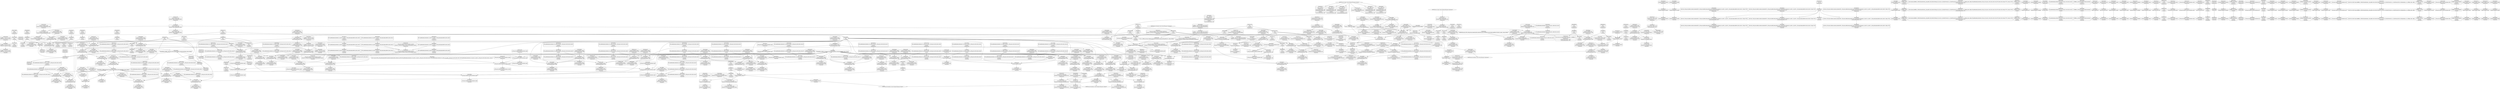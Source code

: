 digraph {
	CE0x56306a0 [shape=record,shape=Mrecord,label="{CE0x56306a0|cred_has_capability:_tmp21|security/selinux/hooks.c,1580|*SummSource*}"]
	CE0x55e3cb0 [shape=record,shape=Mrecord,label="{CE0x55e3cb0|__llvm_gcov_indirect_counter_increment:_counters|Function::__llvm_gcov_indirect_counter_increment&Arg::counters::}"]
	"CONST[source:0(mediator),value:2(dynamic)][purpose:{object}]"
	CE0x55e5620 [shape=record,shape=Mrecord,label="{CE0x55e5620|i32_0|*Constant*}"]
	CE0x5638370 [shape=record,shape=Mrecord,label="{CE0x5638370|i64*_getelementptr_inbounds_(_21_x_i64_,_21_x_i64_*___llvm_gcov_ctr143,_i64_0,_i64_17)|*Constant*|*SummSource*}"]
	CE0x5632c10 [shape=record,shape=Mrecord,label="{CE0x5632c10|avc_audit:_tclass|Function::avc_audit&Arg::tclass::}"]
	CE0x5601920 [shape=record,shape=Mrecord,label="{CE0x5601920|__llvm_gcov_indirect_counter_increment:_counters|Function::__llvm_gcov_indirect_counter_increment&Arg::counters::|*SummSource*}"]
	CE0x55e1790 [shape=record,shape=Mrecord,label="{CE0x55e1790|selinux_capable:_audit|Function::selinux_capable&Arg::audit::|*SummSource*}"]
	CE0x565dea0 [shape=record,shape=Mrecord,label="{CE0x565dea0|cred_has_capability:_if.end10|*SummSink*}"]
	CE0x55f4530 [shape=record,shape=Mrecord,label="{CE0x55f4530|cred_sid:_security|security/selinux/hooks.c,196}"]
	CE0x55f9cf0 [shape=record,shape=Mrecord,label="{CE0x55f9cf0|cred_has_capability:_do.end6}"]
	CE0x564ac90 [shape=record,shape=Mrecord,label="{CE0x564ac90|cred_has_capability:_cmp|security/selinux/hooks.c,1580}"]
	CE0x5612e80 [shape=record,shape=Mrecord,label="{CE0x5612e80|cred_has_capability:_tmp13|security/selinux/hooks.c,1575|*SummSink*}"]
	CE0x5623b90 [shape=record,shape=Mrecord,label="{CE0x5623b90|cred_sid:_tmp5|security/selinux/hooks.c,196}"]
	"CONST[source:1(input),value:2(dynamic)][purpose:{operation}]"
	CE0x55dee40 [shape=record,shape=Mrecord,label="{CE0x55dee40|selinux_capable:_call|security/selinux/hooks.c,2007}"]
	CE0x5610c20 [shape=record,shape=Mrecord,label="{CE0x5610c20|cred_has_capability:_tmp15|security/selinux/hooks.c,1575|*SummSource*}"]
	CE0x5649670 [shape=record,shape=Mrecord,label="{CE0x5649670|GLOBAL:___llvm_gcov_ctr143|Global_var:__llvm_gcov_ctr143|*SummSource*}"]
	CE0x55ea190 [shape=record,shape=Mrecord,label="{CE0x55ea190|_ret_i32_%retval.0,_!dbg_!27725|security/selinux/hooks.c,2012|*SummSource*}"]
	CE0x565f090 [shape=record,shape=Mrecord,label="{CE0x565f090|_call_void___llvm_gcov_indirect_counter_increment(i32*___llvm_gcov_global_state_pred145,_i64**_getelementptr_inbounds_(_3_x_i64*_,_3_x_i64*_*___llvm_gcda_edge_table144,_i64_0,_i64_1)),_!dbg_!27728|security/selinux/hooks.c,1567}"]
	CE0x55ffb00 [shape=record,shape=Mrecord,label="{CE0x55ffb00|cred_has_capability:_entry|*SummSink*}"]
	CE0x55f3b70 [shape=record,shape=Mrecord,label="{CE0x55f3b70|cred_has_capability:_tmp2|security/selinux/hooks.c,1567}"]
	CE0x5647af0 [shape=record,shape=Mrecord,label="{CE0x5647af0|avc_has_perm_noaudit:_avd|Function::avc_has_perm_noaudit&Arg::avd::}"]
	CE0x565bd50 [shape=record,shape=Mrecord,label="{CE0x565bd50|i64*_getelementptr_inbounds_(_2_x_i64_,_2_x_i64_*___llvm_gcov_ctr131,_i64_0,_i64_1)|*Constant*}"]
	CE0x561d7c0 [shape=record,shape=Mrecord,label="{CE0x561d7c0|i64*_getelementptr_inbounds_(_6_x_i64_,_6_x_i64_*___llvm_gcov_ctr142,_i64_0,_i64_4)|*Constant*}"]
	CE0x55fac90 [shape=record,shape=Mrecord,label="{CE0x55fac90|GLOBAL:_printk|*Constant*|*SummSink*}"]
	CE0x560f8f0 [shape=record,shape=Mrecord,label="{CE0x560f8f0|cred_has_capability:_tmp15|security/selinux/hooks.c,1575|*SummSink*}"]
	CE0x56157f0 [shape=record,shape=Mrecord,label="{CE0x56157f0|_call_void_asm_sideeffect_1:_09ud2_0A.pushsection___bug_table,_22a_22_0A2:_09.long_1b_-_2b,_$_0:c_-_2b_0A_09.word_$_1:c_,_0_0A_09.org_2b+$_2:c_0A.popsection_,_i,i,i,_dirflag_,_fpsr_,_flags_(i8*_getelementptr_inbounds_(_25_x_i8_,_25_x_i8_*_.str3,_i32_0,_i32_0),_i32_1575,_i64_12)_#3,_!dbg_!27737,_!srcloc_!27740|security/selinux/hooks.c,1575|*SummSink*}"]
	CE0x55f6800 [shape=record,shape=Mrecord,label="{CE0x55f6800|__llvm_gcov_indirect_counter_increment:_tmp6|*SummSource*}"]
	CE0x560bfe0 [shape=record,shape=Mrecord,label="{CE0x560bfe0|__llvm_gcov_indirect_counter_increment:_pred|*SummSource*}"]
	CE0x5630eb0 [shape=record,shape=Mrecord,label="{CE0x5630eb0|cred_has_capability:_call8|security/selinux/hooks.c,1581|*SummSink*}"]
	CE0x5649df0 [shape=record,shape=Mrecord,label="{CE0x5649df0|cred_has_capability:_tmp19|security/selinux/hooks.c,1580|*SummSink*}"]
	CE0x5614680 [shape=record,shape=Mrecord,label="{CE0x5614680|__llvm_gcov_indirect_counter_increment:_tmp2|*SummSink*}"]
	CE0x55fd780 [shape=record,shape=Mrecord,label="{CE0x55fd780|GLOBAL:_cred_sid|*Constant*}"]
	CE0x5652330 [shape=record,shape=Mrecord,label="{CE0x5652330|cred_has_capability:_and|security/selinux/hooks.c,1559}"]
	CE0x55f1320 [shape=record,shape=Mrecord,label="{CE0x55f1320|i32_31|*Constant*}"]
	CE0x5643b10 [shape=record,shape=Mrecord,label="{CE0x5643b10|cred_has_capability:_tmp16|security/selinux/hooks.c,1576|*SummSink*}"]
	CE0x5646a40 [shape=record,shape=Mrecord,label="{CE0x5646a40|avc_has_perm_noaudit:_tclass|Function::avc_has_perm_noaudit&Arg::tclass::}"]
	CE0x5647c70 [shape=record,shape=Mrecord,label="{CE0x5647c70|avc_has_perm_noaudit:_avd|Function::avc_has_perm_noaudit&Arg::avd::|*SummSource*}"]
	CE0x55f22d0 [shape=record,shape=Mrecord,label="{CE0x55f22d0|cred_has_capability:_call3|security/selinux/hooks.c,1573}"]
	CE0x55df100 [shape=record,shape=Mrecord,label="{CE0x55df100|selinux_capable:_tmp3|security/selinux/hooks.c,2008|*SummSource*}"]
	CE0x560ac30 [shape=record,shape=Mrecord,label="{CE0x560ac30|cred_has_capability:_bb|*SummSink*}"]
	CE0x55f4980 [shape=record,shape=Mrecord,label="{CE0x55f4980|cred_has_capability:_tmp3|security/selinux/hooks.c,1567}"]
	CE0x561fbe0 [shape=record,shape=Mrecord,label="{CE0x561fbe0|cred_has_capability:_sw.epilog|*SummSink*}"]
	CE0x5639fe0 [shape=record,shape=Mrecord,label="{CE0x5639fe0|cred_has_capability:_tmp29|security/selinux/hooks.c,1584|*SummSource*}"]
	CE0x5611380 [shape=record,shape=Mrecord,label="{CE0x5611380|cred_has_capability:_tmp10|security/selinux/hooks.c,1575|*SummSink*}"]
	CE0x55e3f90 [shape=record,shape=Mrecord,label="{CE0x55e3f90|selinux_capable:_tmp2|security/selinux/hooks.c,2008}"]
	CE0x56538b0 [shape=record,shape=Mrecord,label="{CE0x56538b0|cred_has_capability:_shr|security/selinux/hooks.c,1565|*SummSink*}"]
	CE0x560b4d0 [shape=record,shape=Mrecord,label="{CE0x560b4d0|i64*_getelementptr_inbounds_(_21_x_i64_,_21_x_i64_*___llvm_gcov_ctr143,_i64_0,_i64_6)|*Constant*|*SummSource*}"]
	CE0x55ea2a0 [shape=record,shape=Mrecord,label="{CE0x55ea2a0|0:_i8,_8:_i32,_24:_%struct.selinux_audit_data*,_:_SCMRE_0,1_|*MultipleSource*|security/selinux/hooks.c, 1555|security/selinux/hooks.c,1562}"]
	CE0x563d6d0 [shape=record,shape=Mrecord,label="{CE0x563d6d0|cred_has_capability:_tmp33|security/selinux/hooks.c,1586}"]
	CE0x561b3a0 [shape=record,shape=Mrecord,label="{CE0x561b3a0|selinux_capable:_tmp7|security/selinux/hooks.c,2009}"]
	CE0x56029a0 [shape=record,shape=Mrecord,label="{CE0x56029a0|selinux_capable:_retval.0|*SummSink*}"]
	CE0x565d810 [shape=record,shape=Mrecord,label="{CE0x565d810|avc_audit:_entry|*SummSink*}"]
	CE0x564ea60 [shape=record,shape=Mrecord,label="{CE0x564ea60|cred_sid:_tmp6|security/selinux/hooks.c,197}"]
	CE0x5644670 [shape=record,shape=Mrecord,label="{CE0x5644670|i16_4|*Constant*}"]
	CE0x5633c50 [shape=record,shape=Mrecord,label="{CE0x5633c50|avc_audit:_a|Function::avc_audit&Arg::a::}"]
	CE0x56249b0 [shape=record,shape=Mrecord,label="{CE0x56249b0|__llvm_gcov_indirect_counter_increment:_tmp5|*SummSource*}"]
	CE0x55ef410 [shape=record,shape=Mrecord,label="{CE0x55ef410|i8*_getelementptr_inbounds_(_25_x_i8_,_25_x_i8_*_.str3,_i32_0,_i32_0)|*Constant*|*SummSink*}"]
	CE0x563cde0 [shape=record,shape=Mrecord,label="{CE0x563cde0|cred_has_capability:_tmp32|security/selinux/hooks.c,1586}"]
	CE0x5649560 [shape=record,shape=Mrecord,label="{CE0x5649560|GLOBAL:___llvm_gcov_ctr143|Global_var:__llvm_gcov_ctr143}"]
	CE0x55e1e70 [shape=record,shape=Mrecord,label="{CE0x55e1e70|i64_1|*Constant*|*SummSource*}"]
	CE0x5651f70 [shape=record,shape=Mrecord,label="{CE0x5651f70|cred_sid:_tmp2|*SummSink*}"]
	CE0x5653e00 [shape=record,shape=Mrecord,label="{CE0x5653e00|GLOBAL:___llvm_gcov_indirect_counter_increment|*Constant*|*SummSink*}"]
	CE0x55e1dc0 [shape=record,shape=Mrecord,label="{CE0x55e1dc0|selinux_capable:_bb|*SummSource*}"]
	CE0x5633120 [shape=record,shape=Mrecord,label="{CE0x5633120|avc_audit:_requested|Function::avc_audit&Arg::requested::|*SummSource*}"]
	CE0x560b1b0 [shape=record,shape=Mrecord,label="{CE0x560b1b0|i64*_getelementptr_inbounds_(_21_x_i64_,_21_x_i64_*___llvm_gcov_ctr143,_i64_0,_i64_6)|*Constant*}"]
	CE0x55f1cf0 [shape=record,shape=Mrecord,label="{CE0x55f1cf0|cred_has_capability:_tmp6|security/selinux/hooks.c,1574|*SummSource*}"]
	CE0x55e1210 [shape=record,shape=Mrecord,label="{CE0x55e1210|selinux_capable:_cap|Function::selinux_capable&Arg::cap::|*SummSource*}"]
	CE0x55f4250 [shape=record,shape=Mrecord,label="{CE0x55f4250|cred_sid:_security|security/selinux/hooks.c,196|*SummSource*}"]
	CE0x55e65f0 [shape=record,shape=Mrecord,label="{CE0x55e65f0|i8*_getelementptr_inbounds_(_40_x_i8_,_40_x_i8_*_.str49,_i32_0,_i32_0)|*Constant*}"]
	CE0x560d100 [shape=record,shape=Mrecord,label="{CE0x560d100|_call_void_mcount()_#3|*SummSink*}"]
	CE0x5628370 [shape=record,shape=Mrecord,label="{CE0x5628370|cred_has_capability:_sw.bb2}"]
	CE0x55df7b0 [shape=record,shape=Mrecord,label="{CE0x55df7b0|selinux_capable:_tmp1}"]
	CE0x55f3be0 [shape=record,shape=Mrecord,label="{CE0x55f3be0|cred_has_capability:_tmp2|security/selinux/hooks.c,1567|*SummSource*}"]
	CE0x55ee7f0 [shape=record,shape=Mrecord,label="{CE0x55ee7f0|selinux_capable:_cred|Function::selinux_capable&Arg::cred::|*SummSource*}"]
	CE0x55f9d90 [shape=record,shape=Mrecord,label="{CE0x55f9d90|cred_has_capability:_do.end6|*SummSource*}"]
	CE0x5647730 [shape=record,shape=Mrecord,label="{CE0x5647730|avc_has_perm_noaudit:_flags|Function::avc_has_perm_noaudit&Arg::flags::|*SummSource*}"]
	CE0x5622ed0 [shape=record,shape=Mrecord,label="{CE0x5622ed0|cred_has_capability:_if.end}"]
	CE0x56118f0 [shape=record,shape=Mrecord,label="{CE0x56118f0|cred_has_capability:_tmp11|security/selinux/hooks.c,1575}"]
	CE0x560e2e0 [shape=record,shape=Mrecord,label="{CE0x560e2e0|cred_has_capability:_and|security/selinux/hooks.c,1559|*SummSink*}"]
	CE0x55f9f40 [shape=record,shape=Mrecord,label="{CE0x55f9f40|selinux_capable:_tmp2|security/selinux/hooks.c,2008|*SummSink*}"]
	CE0x560af00 [shape=record,shape=Mrecord,label="{CE0x560af00|cred_has_capability:_tmp5|security/selinux/hooks.c,1570|*SummSource*}"]
	CE0x5637ca0 [shape=record,shape=Mrecord,label="{CE0x5637ca0|cred_has_capability:_tmp26|security/selinux/hooks.c,1583}"]
	CE0x563ea60 [shape=record,shape=Mrecord,label="{CE0x563ea60|cred_sid:_tmp5|security/selinux/hooks.c,196|*SummSink*}"]
	CE0x55e93b0 [shape=record,shape=Mrecord,label="{CE0x55e93b0|cred_has_capability:_tmp4|security/selinux/hooks.c,1570|*SummSink*}"]
	CE0x55f4dd0 [shape=record,shape=Mrecord,label="{CE0x55f4dd0|i64*_getelementptr_inbounds_(_21_x_i64_,_21_x_i64_*___llvm_gcov_ctr143,_i64_0,_i64_5)|*Constant*}"]
	CE0x560f510 [shape=record,shape=Mrecord,label="{CE0x560f510|i64*_getelementptr_inbounds_(_21_x_i64_,_21_x_i64_*___llvm_gcov_ctr143,_i64_0,_i64_11)|*Constant*}"]
	CE0x5644cd0 [shape=record,shape=Mrecord,label="{CE0x5644cd0|i16_47|*Constant*}"]
	CE0x55faa50 [shape=record,shape=Mrecord,label="{CE0x55faa50|GLOBAL:_printk|*Constant*}"]
	CE0x561b510 [shape=record,shape=Mrecord,label="{CE0x561b510|selinux_capable:_tmp7|security/selinux/hooks.c,2009|*SummSource*}"]
	CE0x55ebef0 [shape=record,shape=Mrecord,label="{CE0x55ebef0|i64*_getelementptr_inbounds_(_6_x_i64_,_6_x_i64_*___llvm_gcov_ctr142,_i64_0,_i64_0)|*Constant*|*SummSink*}"]
	CE0x5601140 [shape=record,shape=Mrecord,label="{CE0x5601140|selinux_capable:_call1|security/selinux/hooks.c,2011|*SummSource*}"]
	CE0x55f9bf0 [shape=record,shape=Mrecord,label="{CE0x55f9bf0|cred_has_capability:_sw.default}"]
	CE0x55ea3e0 [shape=record,shape=Mrecord,label="{CE0x55ea3e0|cred_has_capability:_type|security/selinux/hooks.c,1562}"]
	CE0x5644df0 [shape=record,shape=Mrecord,label="{CE0x5644df0|i16_47|*Constant*|*SummSink*}"]
	CE0x5632650 [shape=record,shape=Mrecord,label="{CE0x5632650|avc_audit:_ssid|Function::avc_audit&Arg::ssid::|*SummSink*}"]
	CE0x56081c0 [shape=record,shape=Mrecord,label="{CE0x56081c0|cred_has_capability:_return|*SummSource*}"]
	CE0x564ee20 [shape=record,shape=Mrecord,label="{CE0x564ee20|cred_sid:_tmp6|security/selinux/hooks.c,197|*SummSource*}"]
	CE0x69a7c10 [shape=record,shape=Mrecord,label="{CE0x69a7c10|i64*_getelementptr_inbounds_(_6_x_i64_,_6_x_i64_*___llvm_gcov_ctr142,_i64_0,_i64_3)|*Constant*}"]
	CE0x55ffa20 [shape=record,shape=Mrecord,label="{CE0x55ffa20|cred_has_capability:_entry|*SummSource*}"]
	CE0x55e18f0 [shape=record,shape=Mrecord,label="{CE0x55e18f0|selinux_capable:_tmp1|*SummSource*}"]
	CE0x55f4700 [shape=record,shape=Mrecord,label="{CE0x55f4700|cred_sid:_security|security/selinux/hooks.c,196|*SummSink*}"]
	CE0x565ee10 [shape=record,shape=Mrecord,label="{CE0x565ee10|i32_5|*Constant*|*SummSource*}"]
	CE0x5646510 [shape=record,shape=Mrecord,label="{CE0x5646510|avc_has_perm_noaudit:_tsid|Function::avc_has_perm_noaudit&Arg::tsid::}"]
	CE0x5639810 [shape=record,shape=Mrecord,label="{CE0x5639810|cred_has_capability:_tmp28|security/selinux/hooks.c,1584|*SummSink*}"]
	CE0x55e1160 [shape=record,shape=Mrecord,label="{CE0x55e1160|_call_void_mcount()_#3}"]
	CE0x5648090 [shape=record,shape=Mrecord,label="{CE0x5648090|_ret_i32_%rc.0,_!dbg_!27793|security/selinux/avc.c,744|*SummSink*}"]
	CE0x560a820 [shape=record,shape=Mrecord,label="{CE0x560a820|__llvm_gcov_indirect_counter_increment:_tmp3}"]
	CE0x563c250 [shape=record,shape=Mrecord,label="{CE0x563c250|i32_-22|*Constant*|*SummSink*}"]
	CE0x55eb800 [shape=record,shape=Mrecord,label="{CE0x55eb800|i32_1|*Constant*|*SummSink*}"]
	CE0x5613e10 [shape=record,shape=Mrecord,label="{CE0x5613e10|GLOBAL:_cred_sid|*Constant*|*SummSource*}"]
	CE0x56237a0 [shape=record,shape=Mrecord,label="{CE0x56237a0|cred_sid:_tmp4|*LoadInst*|security/selinux/hooks.c,196}"]
	CE0x55ea550 [shape=record,shape=Mrecord,label="{CE0x55ea550|cred_has_capability:_type|security/selinux/hooks.c,1562|*SummSource*}"]
	CE0x56242c0 [shape=record,shape=Mrecord,label="{CE0x56242c0|i64*_null|*Constant*|*SummSink*}"]
	CE0x55e1d10 [shape=record,shape=Mrecord,label="{CE0x55e1d10|selinux_capable:_tmp2|security/selinux/hooks.c,2008|*SummSource*}"]
	CE0x5650ff0 [shape=record,shape=Mrecord,label="{CE0x5650ff0|COLLAPSED:_GCMRE___llvm_gcov_ctr143_internal_global_21_x_i64_zeroinitializer:_elem_0:default:}"]
	CE0x5613130 [shape=record,shape=Mrecord,label="{CE0x5613130|i1_true|*Constant*}"]
	CE0x5645e40 [shape=record,shape=Mrecord,label="{CE0x5645e40|avc_has_perm_noaudit:_entry|*SummSink*}"]
	CE0x55eb6d0 [shape=record,shape=Mrecord,label="{CE0x55eb6d0|cred_has_capability:_cap|Function::cred_has_capability&Arg::cap::}"]
	CE0x5639880 [shape=record,shape=Mrecord,label="{CE0x5639880|cred_has_capability:_tmp29|security/selinux/hooks.c,1584|*SummSink*}"]
	CE0x5614530 [shape=record,shape=Mrecord,label="{CE0x5614530|__llvm_gcov_indirect_counter_increment:_tmp2|*SummSource*}"]
	CE0x55f9fb0 [shape=record,shape=Mrecord,label="{CE0x55f9fb0|GLOBAL:___llvm_gcov_ctr142|Global_var:__llvm_gcov_ctr142}"]
	CE0x560ace0 [shape=record,shape=Mrecord,label="{CE0x560ace0|cred_has_capability:_sw.epilog}"]
	CE0x55e38c0 [shape=record,shape=Mrecord,label="{CE0x55e38c0|__llvm_gcov_indirect_counter_increment:_entry|*SummSink*}"]
	CE0x55fac20 [shape=record,shape=Mrecord,label="{CE0x55fac20|GLOBAL:_printk|*Constant*|*SummSource*}"]
	CE0x565bc00 [shape=record,shape=Mrecord,label="{CE0x565bc00|cred_sid:_tmp1|*SummSink*}"]
	CE0x563d3b0 [shape=record,shape=Mrecord,label="{CE0x563d3b0|cred_has_capability:_tmp33|security/selinux/hooks.c,1586|*SummSink*}"]
	CE0x564a080 [shape=record,shape=Mrecord,label="{CE0x564a080|cred_has_capability:_tmp20|security/selinux/hooks.c,1580}"]
	CE0x565d6b0 [shape=record,shape=Mrecord,label="{CE0x565d6b0|avc_audit:_entry|*SummSource*}"]
	CE0x5633550 [shape=record,shape=Mrecord,label="{CE0x5633550|avc_audit:_avd|Function::avc_audit&Arg::avd::|*SummSource*}"]
	CE0x55f8f50 [shape=record,shape=Mrecord,label="{CE0x55f8f50|cred_has_capability:_tmp25|security/selinux/hooks.c,1582}"]
	CE0x55e97c0 [shape=record,shape=Mrecord,label="{CE0x55e97c0|cred_has_capability:_tmp5|security/selinux/hooks.c,1570}"]
	CE0x560cf80 [shape=record,shape=Mrecord,label="{CE0x560cf80|_call_void_mcount()_#3}"]
	CE0x56233c0 [shape=record,shape=Mrecord,label="{CE0x56233c0|_call_void_mcount()_#3}"]
	CE0x55f8740 [shape=record,shape=Mrecord,label="{CE0x55f8740|cred_has_capability:_tmp23|security/selinux/hooks.c,1582|*SummSink*}"]
	CE0x55f66a0 [shape=record,shape=Mrecord,label="{CE0x55f66a0|__llvm_gcov_indirect_counter_increment:_tmp6}"]
	CE0x560ec10 [shape=record,shape=Mrecord,label="{CE0x560ec10|i64_12|*Constant*|*SummSource*}"]
	CE0x55fc1d0 [shape=record,shape=Mrecord,label="{CE0x55fc1d0|cred_has_capability:_tmp1}"]
	CE0x563def0 [shape=record,shape=Mrecord,label="{CE0x563def0|i64*_getelementptr_inbounds_(_2_x_i64_,_2_x_i64_*___llvm_gcov_ctr131,_i64_0,_i64_0)|*Constant*|*SummSink*}"]
	CE0x563afe0 [shape=record,shape=Mrecord,label="{CE0x563afe0|cred_has_capability:_tmp31|security/selinux/hooks.c,1585|*SummSink*}"]
	CE0x55f6970 [shape=record,shape=Mrecord,label="{CE0x55f6970|__llvm_gcov_indirect_counter_increment:_tmp6|*SummSink*}"]
	CE0x55e6a00 [shape=record,shape=Mrecord,label="{CE0x55e6a00|COLLAPSED:_GCMRE___llvm_gcov_ctr131_internal_global_2_x_i64_zeroinitializer:_elem_0:default:}"]
	CE0x56447b0 [shape=record,shape=Mrecord,label="{CE0x56447b0|i16_4|*Constant*|*SummSource*}"]
	CE0x56038e0 [shape=record,shape=Mrecord,label="{CE0x56038e0|selinux_capable:_call1|security/selinux/hooks.c,2011|*SummSink*}"]
	CE0x55fdea0 [shape=record,shape=Mrecord,label="{CE0x55fdea0|i64*_getelementptr_inbounds_(_6_x_i64_,_6_x_i64_*___llvm_gcov_ctr142,_i64_0,_i64_5)|*Constant*|*SummSink*}"]
	CE0x5632540 [shape=record,shape=Mrecord,label="{CE0x5632540|avc_audit:_ssid|Function::avc_audit&Arg::ssid::|*SummSource*}"]
	CE0x5615040 [shape=record,shape=Mrecord,label="{CE0x5615040|cred_has_capability:_tmp9|security/selinux/hooks.c,1575|*SummSink*}"]
	CE0x5611be0 [shape=record,shape=Mrecord,label="{CE0x5611be0|cred_has_capability:_tmp11|security/selinux/hooks.c,1575|*SummSink*}"]
	CE0x5602df0 [shape=record,shape=Mrecord,label="{CE0x5602df0|cred_sid:_cred|Function::cred_sid&Arg::cred::|*SummSource*}"]
	CE0x55fafe0 [shape=record,shape=Mrecord,label="{CE0x55fafe0|i64*_getelementptr_inbounds_(_21_x_i64_,_21_x_i64_*___llvm_gcov_ctr143,_i64_0,_i64_0)|*Constant*}"]
	CE0x55e48e0 [shape=record,shape=Mrecord,label="{CE0x55e48e0|cred_has_capability:_cap|Function::cred_has_capability&Arg::cap::|*SummSource*}"]
	CE0x55fcaf0 [shape=record,shape=Mrecord,label="{CE0x55fcaf0|selinux_capable:_tmp11|security/selinux/hooks.c,2012|*SummSource*}"]
	CE0x55ff330 [shape=record,shape=Mrecord,label="{CE0x55ff330|cred_has_capability:_cap1|security/selinux/hooks.c,1563|*SummSink*}"]
	CE0x563caf0 [shape=record,shape=Mrecord,label="{CE0x563caf0|cred_has_capability:_retval.0|*SummSink*}"]
	CE0x56390a0 [shape=record,shape=Mrecord,label="{CE0x56390a0|cred_has_capability:_tmp28|security/selinux/hooks.c,1584}"]
	CE0x563df60 [shape=record,shape=Mrecord,label="{CE0x563df60|cred_sid:_bb}"]
	CE0x5623920 [shape=record,shape=Mrecord,label="{CE0x5623920|cred_sid:_tmp4|*LoadInst*|security/selinux/hooks.c,196|*SummSource*}"]
	CE0x55ff150 [shape=record,shape=Mrecord,label="{CE0x55ff150|cred_has_capability:_u|security/selinux/hooks.c,1563|*SummSink*}"]
	CE0x55f8430 [shape=record,shape=Mrecord,label="{CE0x55f8430|cred_has_capability:_bb|*SummSource*}"]
	CE0x55f4690 [shape=record,shape=Mrecord,label="{CE0x55f4690|i32_1|*Constant*}"]
	CE0x5653a30 [shape=record,shape=Mrecord,label="{CE0x5653a30|cred_has_capability:_shr|security/selinux/hooks.c,1565}"]
	CE0x55f3cd0 [shape=record,shape=Mrecord,label="{CE0x55f3cd0|cred_has_capability:_tmp2|security/selinux/hooks.c,1567|*SummSink*}"]
	CE0x5613660 [shape=record,shape=Mrecord,label="{CE0x5613660|cred_has_capability:_shl|security/selinux/hooks.c,1559|*SummSink*}"]
	CE0x56336c0 [shape=record,shape=Mrecord,label="{CE0x56336c0|avc_audit:_avd|Function::avc_audit&Arg::avd::|*SummSink*}"]
	CE0x565e830 [shape=record,shape=Mrecord,label="{CE0x565e830|i64*_getelementptr_inbounds_(_2_x_i64_,_2_x_i64_*___llvm_gcov_ctr131,_i64_0,_i64_1)|*Constant*|*SummSink*}"]
	CE0x5638820 [shape=record,shape=Mrecord,label="{CE0x5638820|cred_has_capability:_tmp27|security/selinux/hooks.c,1583}"]
	CE0x56354c0 [shape=record,shape=Mrecord,label="{CE0x56354c0|i64_15|*Constant*|*SummSink*}"]
	CE0x5645590 [shape=record,shape=Mrecord,label="{CE0x5645590|cred_has_capability:_call7|security/selinux/hooks.c,1579|*SummSink*}"]
	CE0x55eb530 [shape=record,shape=Mrecord,label="{CE0x55eb530|cred_has_capability:_audit|Function::cred_has_capability&Arg::audit::}"]
	CE0x5602930 [shape=record,shape=Mrecord,label="{CE0x5602930|selinux_capable:_retval.0|*SummSource*}"]
	CE0x55fd710 [shape=record,shape=Mrecord,label="{CE0x55fd710|_call_void_mcount()_#3|*SummSource*}"]
	CE0x5648fc0 [shape=record,shape=Mrecord,label="{CE0x5648fc0|cred_has_capability:_tmp18|security/selinux/hooks.c,1580}"]
	CE0x563f2e0 [shape=record,shape=Mrecord,label="{CE0x563f2e0|4:_i32,_:_CRE_4,8_|*MultipleSource*|security/selinux/hooks.c,196|security/selinux/hooks.c,197|*LoadInst*|security/selinux/hooks.c,196}"]
	CE0x5602ec0 [shape=record,shape=Mrecord,label="{CE0x5602ec0|cred_sid:_cred|Function::cred_sid&Arg::cred::|*SummSink*}"]
	CE0x560a540 [shape=record,shape=Mrecord,label="{CE0x560a540|i64*_null|*Constant*}"]
	CE0x56327c0 [shape=record,shape=Mrecord,label="{CE0x56327c0|avc_audit:_tsid|Function::avc_audit&Arg::tsid::}"]
	CE0x563b740 [shape=record,shape=Mrecord,label="{CE0x563b740|cred_has_capability:_tmp31|security/selinux/hooks.c,1585|*SummSource*}"]
	CE0x5644960 [shape=record,shape=Mrecord,label="{CE0x5644960|i16_4|*Constant*|*SummSink*}"]
	CE0x5638500 [shape=record,shape=Mrecord,label="{CE0x5638500|cred_has_capability:_tmp27|security/selinux/hooks.c,1583|*SummSink*}"]
	CE0x55e4870 [shape=record,shape=Mrecord,label="{CE0x55e4870|_ret_i32_%retval.0,_!dbg_!27765|security/selinux/hooks.c,1586}"]
	CE0x55ecdc0 [shape=record,shape=Mrecord,label="{CE0x55ecdc0|128:_i8*,_:_CRE:_elem_0:default:}"]
	CE0x561e9a0 [shape=record,shape=Mrecord,label="{CE0x561e9a0|cred_has_capability:_do.body4|*SummSource*}"]
	CE0x560f810 [shape=record,shape=Mrecord,label="{CE0x560f810|i64*_getelementptr_inbounds_(_21_x_i64_,_21_x_i64_*___llvm_gcov_ctr143,_i64_0,_i64_11)|*Constant*|*SummSink*}"]
	CE0x55da730 [shape=record,shape=Mrecord,label="{CE0x55da730|GLOBAL:_cap_capable|*Constant*}"]
	CE0x56340f0 [shape=record,shape=Mrecord,label="{CE0x56340f0|_ret_i32_%retval.0,_!dbg_!27732|security/selinux/include/avc.h,142}"]
	CE0x55ed6a0 [shape=record,shape=Mrecord,label="{CE0x55ed6a0|cred_sid:_entry|*SummSource*}"]
	CE0x564ff90 [shape=record,shape=Mrecord,label="{CE0x564ff90|__llvm_gcov_indirect_counter_increment:_tmp2}"]
	CE0x563eb70 [shape=record,shape=Mrecord,label="{CE0x563eb70|__llvm_gcov_indirect_counter_increment:_bb|*SummSource*}"]
	CE0x55fa790 [shape=record,shape=Mrecord,label="{CE0x55fa790|i8*_getelementptr_inbounds_(_40_x_i8_,_40_x_i8_*_.str49,_i32_0,_i32_0)|*Constant*|*SummSink*}"]
	CE0x56001a0 [shape=record,shape=Mrecord,label="{CE0x56001a0|selinux_capable:_tmp10|security/selinux/hooks.c,2012|*SummSink*}"]
	CE0x55e7550 [shape=record,shape=Mrecord,label="{CE0x55e7550|_ret_i32_%retval.0,_!dbg_!27725|security/selinux/hooks.c,2012|*SummSink*}"]
	CE0x565ab80 [shape=record,shape=Mrecord,label="{CE0x565ab80|i64*_getelementptr_inbounds_(_21_x_i64_,_21_x_i64_*___llvm_gcov_ctr143,_i64_0,_i64_5)|*Constant*|*SummSource*}"]
	CE0x727d9d0 [shape=record,shape=Mrecord,label="{CE0x727d9d0|i64_2|*Constant*|*SummSink*}"]
	CE0x5614030 [shape=record,shape=Mrecord,label="{CE0x5614030|cred_sid:_cred|Function::cred_sid&Arg::cred::}"]
	CE0x5635000 [shape=record,shape=Mrecord,label="{CE0x5635000|i64_15|*Constant*|*SummSource*}"]
	CE0x564fcc0 [shape=record,shape=Mrecord,label="{CE0x564fcc0|__llvm_gcov_indirect_counter_increment:_tmp1|*SummSource*}"]
	CE0x55ef930 [shape=record,shape=Mrecord,label="{CE0x55ef930|i32_1575|*Constant*}"]
	CE0x55f9240 [shape=record,shape=Mrecord,label="{CE0x55f9240|cred_has_capability:_tmp25|security/selinux/hooks.c,1582|*SummSink*}"]
	CE0x56490e0 [shape=record,shape=Mrecord,label="{CE0x56490e0|cred_has_capability:_tmp18|security/selinux/hooks.c,1580|*SummSource*}"]
	CE0x56079a0 [shape=record,shape=Mrecord,label="{CE0x56079a0|cred_has_capability:_do.end|*SummSource*}"]
	CE0x5633980 [shape=record,shape=Mrecord,label="{CE0x5633980|avc_audit:_result|Function::avc_audit&Arg::result::|*SummSource*}"]
	CE0x5648240 [shape=record,shape=Mrecord,label="{CE0x5648240|cred_has_capability:_cmp|security/selinux/hooks.c,1580|*SummSource*}"]
	CE0x55e6a70 [shape=record,shape=Mrecord,label="{CE0x55e6a70|cred_sid:_tmp|*SummSource*}"]
	CE0x5601d00 [shape=record,shape=Mrecord,label="{CE0x5601d00|i64*_getelementptr_inbounds_(_21_x_i64_,_21_x_i64_*___llvm_gcov_ctr143,_i64_0,_i64_4)|*Constant*|*SummSource*}"]
	CE0x5646f50 [shape=record,shape=Mrecord,label="{CE0x5646f50|avc_has_perm_noaudit:_requested|Function::avc_has_perm_noaudit&Arg::requested::}"]
	CE0x55d4850 [shape=record,shape=Mrecord,label="{CE0x55d4850|i64*_getelementptr_inbounds_(_21_x_i64_,_21_x_i64_*___llvm_gcov_ctr143,_i64_0,_i64_12)|*Constant*}"]
	CE0x56082c0 [shape=record,shape=Mrecord,label="{CE0x56082c0|cred_has_capability:_do.body|*SummSink*}"]
	CE0x55f4870 [shape=record,shape=Mrecord,label="{CE0x55f4870|_call_void___llvm_gcov_indirect_counter_increment(i32*___llvm_gcov_global_state_pred145,_i64**_getelementptr_inbounds_(_3_x_i64*_,_3_x_i64*_*___llvm_gcda_edge_table144,_i64_0,_i64_2)),_!dbg_!27732|security/selinux/hooks.c,1570}"]
	CE0x55e3b80 [shape=record,shape=Mrecord,label="{CE0x55e3b80|__llvm_gcov_indirect_counter_increment:_predecessor|Function::__llvm_gcov_indirect_counter_increment&Arg::predecessor::|*SummSink*}"]
	CE0x5620d80 [shape=record,shape=Mrecord,label="{CE0x5620d80|cred_has_capability:_if.then9}"]
	CE0x56485c0 [shape=record,shape=Mrecord,label="{CE0x56485c0|i64_13|*Constant*|*SummSource*}"]
	CE0x563b300 [shape=record,shape=Mrecord,label="{CE0x563b300|cred_has_capability:_tmp31|security/selinux/hooks.c,1585}"]
	CE0x56458f0 [shape=record,shape=Mrecord,label="{CE0x56458f0|GLOBAL:_avc_has_perm_noaudit|*Constant*|*SummSource*}"]
	CE0x56501b0 [shape=record,shape=Mrecord,label="{CE0x56501b0|VOIDTB_TE_array:_GCE_.str49_private_unnamed_addr_constant_40_x_i8_c_013SELinux:_out_of_range_capability_%d_0A_00_,_align_1:_elem_0:default:}"]
	CE0x560c1c0 [shape=record,shape=Mrecord,label="{CE0x560c1c0|i32_-1|*Constant*|*SummSource*}"]
	CE0x56129c0 [shape=record,shape=Mrecord,label="{CE0x56129c0|cred_has_capability:_tmp14|security/selinux/hooks.c,1575|*SummSource*}"]
	CE0x5633290 [shape=record,shape=Mrecord,label="{CE0x5633290|avc_audit:_requested|Function::avc_audit&Arg::requested::|*SummSink*}"]
	CE0x55fba80 [shape=record,shape=Mrecord,label="{CE0x55fba80|i32_5|*Constant*}"]
	CE0x55df650 [shape=record,shape=Mrecord,label="{CE0x55df650|selinux_capable:_cred|Function::selinux_capable&Arg::cred::}"]
	CE0x6c82690 [shape=record,shape=Mrecord,label="{CE0x6c82690|GLOBAL:___llvm_gcov_ctr142|Global_var:__llvm_gcov_ctr142|*SummSink*}"]
	CE0x564e470 [shape=record,shape=Mrecord,label="{CE0x564e470|4:_i32,_:_CRE_12,16_|*MultipleSource*|security/selinux/hooks.c,196|security/selinux/hooks.c,197|*LoadInst*|security/selinux/hooks.c,196}"]
	CE0x55fb780 [shape=record,shape=Mrecord,label="{CE0x55fb780|i8_3|*Constant*|*SummSource*}"]
	CE0x5620f00 [shape=record,shape=Mrecord,label="{CE0x5620f00|cred_has_capability:_if.then9|*SummSink*}"]
	CE0x55d5970 [shape=record,shape=Mrecord,label="{CE0x55d5970|i64_1|*Constant*}"]
	CE0x5634cb0 [shape=record,shape=Mrecord,label="{CE0x5634cb0|i64_16|*Constant*|*SummSource*}"]
	CE0x563a800 [shape=record,shape=Mrecord,label="{CE0x563a800|cred_has_capability:_tmp30|security/selinux/hooks.c,1585}"]
	CE0x55f1940 [shape=record,shape=Mrecord,label="{CE0x55f1940|i32_22|*Constant*}"]
	CE0x55d4e60 [shape=record,shape=Mrecord,label="{CE0x55d4e60|selinux_capable:_if.end}"]
	CE0x56230f0 [shape=record,shape=Mrecord,label="{CE0x56230f0|cred_has_capability:_sw.bb}"]
	CE0x5633820 [shape=record,shape=Mrecord,label="{CE0x5633820|avc_audit:_result|Function::avc_audit&Arg::result::}"]
	CE0x564efe0 [shape=record,shape=Mrecord,label="{CE0x564efe0|__llvm_gcov_indirect_counter_increment:_exit|*SummSource*}"]
	CE0x563e720 [shape=record,shape=Mrecord,label="{CE0x563e720|cred_sid:_tmp5|security/selinux/hooks.c,196|*SummSource*}"]
	CE0x55ef730 [shape=record,shape=Mrecord,label="{CE0x55ef730|void_(i8*,_i32,_i64)*_asm_sideeffect_1:_09ud2_0A.pushsection___bug_table,_22a_22_0A2:_09.long_1b_-_2b,_$_0:c_-_2b_0A_09.word_$_1:c_,_0_0A_09.org_2b+$_2:c_0A.popsection_,_i,i,i,_dirflag_,_fpsr_,_flags_|*SummSource*}"]
	CE0x5603070 [shape=record,shape=Mrecord,label="{CE0x5603070|_ret_i32_%tmp6,_!dbg_!27716|security/selinux/hooks.c,197}"]
	CE0x5652b70 [shape=record,shape=Mrecord,label="{CE0x5652b70|_ret_void|*SummSink*}"]
	CE0x5613da0 [shape=record,shape=Mrecord,label="{CE0x5613da0|cred_sid:_entry}"]
	CE0x563d340 [shape=record,shape=Mrecord,label="{CE0x563d340|cred_has_capability:_tmp32|security/selinux/hooks.c,1586|*SummSink*}"]
	CE0x5613c80 [shape=record,shape=Mrecord,label="{CE0x5613c80|__llvm_gcov_indirect_counter_increment:_pred}"]
	CE0x5639030 [shape=record,shape=Mrecord,label="{CE0x5639030|cred_has_capability:_tmp28|security/selinux/hooks.c,1584|*SummSource*}"]
	CE0x5646ba0 [shape=record,shape=Mrecord,label="{CE0x5646ba0|avc_has_perm_noaudit:_tclass|Function::avc_has_perm_noaudit&Arg::tclass::|*SummSource*}"]
	CE0x5620e20 [shape=record,shape=Mrecord,label="{CE0x5620e20|cred_has_capability:_if.then9|*SummSource*}"]
	CE0x5619010 [shape=record,shape=Mrecord,label="{CE0x5619010|selinux_capable:_tmp6|security/selinux/hooks.c,2009|*SummSink*}"]
	CE0x56009b0 [shape=record,shape=Mrecord,label="{CE0x56009b0|i64*_getelementptr_inbounds_(_6_x_i64_,_6_x_i64_*___llvm_gcov_ctr142,_i64_0,_i64_0)|*Constant*|*SummSource*}"]
	CE0x560e350 [shape=record,shape=Mrecord,label="{CE0x560e350|cred_has_capability:_shl|security/selinux/hooks.c,1559|*SummSource*}"]
	CE0x55d4aa0 [shape=record,shape=Mrecord,label="{CE0x55d4aa0|cred_sid:_tmp3|*SummSource*}"]
	CE0x56125d0 [shape=record,shape=Mrecord,label="{CE0x56125d0|cred_has_capability:_tmp12|security/selinux/hooks.c,1575}"]
	CE0x55ff230 [shape=record,shape=Mrecord,label="{CE0x55ff230|cred_has_capability:_cap1|security/selinux/hooks.c,1563}"]
	CE0x564f590 [shape=record,shape=Mrecord,label="{CE0x564f590|__llvm_gcov_indirect_counter_increment:_bb|*SummSink*}"]
	CE0x55f0010 [shape=record,shape=Mrecord,label="{CE0x55f0010|i32_1575|*Constant*|*SummSource*}"]
	CE0x56150b0 [shape=record,shape=Mrecord,label="{CE0x56150b0|_call_void_asm_sideeffect_1:_09ud2_0A.pushsection___bug_table,_22a_22_0A2:_09.long_1b_-_2b,_$_0:c_-_2b_0A_09.word_$_1:c_,_0_0A_09.org_2b+$_2:c_0A.popsection_,_i,i,i,_dirflag_,_fpsr_,_flags_(i8*_getelementptr_inbounds_(_25_x_i8_,_25_x_i8_*_.str3,_i32_0,_i32_0),_i32_1575,_i64_12)_#3,_!dbg_!27737,_!srcloc_!27740|security/selinux/hooks.c,1575}"]
	CE0x5613420 [shape=record,shape=Mrecord,label="{CE0x5613420|i1_true|*Constant*|*SummSink*}"]
	CE0x563af00 [shape=record,shape=Mrecord,label="{CE0x563af00|i64*_getelementptr_inbounds_(_21_x_i64_,_21_x_i64_*___llvm_gcov_ctr143,_i64_0,_i64_19)|*Constant*|*SummSink*}"]
	CE0x563bf60 [shape=record,shape=Mrecord,label="{CE0x563bf60|i32_-22|*Constant*}"]
	CE0x56457b0 [shape=record,shape=Mrecord,label="{CE0x56457b0|GLOBAL:_avc_has_perm_noaudit|*Constant*}"]
	CE0x5644260 [shape=record,shape=Mrecord,label="{CE0x5644260|cred_has_capability:_tmp17|security/selinux/hooks.c,1576|*SummSource*}"]
	CE0x564f3c0 [shape=record,shape=Mrecord,label="{CE0x564f3c0|cred_sid:_tmp6|security/selinux/hooks.c,197|*SummSink*}"]
	CE0x565d290 [shape=record,shape=Mrecord,label="{CE0x565d290|GLOBAL:_avc_audit|*Constant*|*SummSource*}"]
	CE0x55e1630 [shape=record,shape=Mrecord,label="{CE0x55e1630|selinux_capable:_bb|*SummSink*}"]
	CE0x55fbf10 [shape=record,shape=Mrecord,label="{CE0x55fbf10|selinux_capable:_tmp4|security/selinux/hooks.c,2008|*SummSource*}"]
	CE0x55ecc20 [shape=record,shape=Mrecord,label="{CE0x55ecc20|selinux_capable:_tmp9|security/selinux/hooks.c,2011}"]
	CE0x560e730 [shape=record,shape=Mrecord,label="{CE0x560e730|cred_sid:_tmp1}"]
	CE0x55eb5d0 [shape=record,shape=Mrecord,label="{CE0x55eb5d0|cred_has_capability:_cred|Function::cred_has_capability&Arg::cred::|*SummSource*}"]
	CE0x56305b0 [shape=record,shape=Mrecord,label="{CE0x56305b0|cred_has_capability:_tmp21|security/selinux/hooks.c,1580}"]
	CE0x564e6a0 [shape=record,shape=Mrecord,label="{CE0x564e6a0|4:_i32,_:_CRE_16,20_|*MultipleSource*|security/selinux/hooks.c,196|security/selinux/hooks.c,197|*LoadInst*|security/selinux/hooks.c,196}"]
	CE0x55f14c0 [shape=record,shape=Mrecord,label="{CE0x55f14c0|i32_31|*Constant*|*SummSource*}"]
	CE0x5645470 [shape=record,shape=Mrecord,label="{CE0x5645470|cred_has_capability:_call7|security/selinux/hooks.c,1579|*SummSource*}"]
	CE0x5613f50 [shape=record,shape=Mrecord,label="{CE0x5613f50|GLOBAL:_cred_sid|*Constant*|*SummSink*}"]
	CE0x56243a0 [shape=record,shape=Mrecord,label="{CE0x56243a0|__llvm_gcov_indirect_counter_increment:_tmp3|*SummSource*}"]
	CE0x55d4b40 [shape=record,shape=Mrecord,label="{CE0x55d4b40|cred_sid:_tmp3|*SummSink*}"]
	CE0x5645a60 [shape=record,shape=Mrecord,label="{CE0x5645a60|GLOBAL:_avc_has_perm_noaudit|*Constant*|*SummSink*}"]
	CE0x56596a0 [shape=record,shape=Mrecord,label="{CE0x56596a0|__llvm_gcov_indirect_counter_increment:_tmp|*SummSource*}"]
	CE0x55ef8c0 [shape=record,shape=Mrecord,label="{CE0x55ef8c0|i64*_getelementptr_inbounds_(_21_x_i64_,_21_x_i64_*___llvm_gcov_ctr143,_i64_0,_i64_8)|*Constant*|*SummSink*}"]
	CE0x563c5a0 [shape=record,shape=Mrecord,label="{CE0x563c5a0|cred_has_capability:_retval.0}"]
	CE0x5613b20 [shape=record,shape=Mrecord,label="{CE0x5613b20|__llvm_gcov_indirect_counter_increment:_pred|*SummSink*}"]
	CE0x5644ec0 [shape=record,shape=Mrecord,label="{CE0x5644ec0|cred_has_capability:_sclass.0}"]
	CE0x565de30 [shape=record,shape=Mrecord,label="{CE0x565de30|cred_has_capability:_if.end10|*SummSource*}"]
	CE0x5649b20 [shape=record,shape=Mrecord,label="{CE0x5649b20|cred_has_capability:_tmp19|security/selinux/hooks.c,1580}"]
	CE0x564d790 [shape=record,shape=Mrecord,label="{CE0x564d790|cred_has_capability:_do.end}"]
	CE0x560ef10 [shape=record,shape=Mrecord,label="{CE0x560ef10|i64*_getelementptr_inbounds_(_21_x_i64_,_21_x_i64_*___llvm_gcov_ctr143,_i64_0,_i64_8)|*Constant*}"]
	CE0x5623430 [shape=record,shape=Mrecord,label="{CE0x5623430|i32_0|*Constant*}"]
	CE0x55ed300 [shape=record,shape=Mrecord,label="{CE0x55ed300|cred_has_capability:_do.cond}"]
	CE0x55fbe30 [shape=record,shape=Mrecord,label="{CE0x55fbe30|selinux_capable:_tmp4|security/selinux/hooks.c,2008}"]
	CE0x7550a30 [shape=record,shape=Mrecord,label="{CE0x7550a30|i64_0|*Constant*|*SummSource*}"]
	CE0x55e6d20 [shape=record,shape=Mrecord,label="{CE0x55e6d20|_call_void_mcount()_#3|*SummSink*}"]
	CE0x55f54c0 [shape=record,shape=Mrecord,label="{CE0x55f54c0|cred_has_capability:_u|security/selinux/hooks.c,1563|*SummSource*}"]
	CE0x5632d20 [shape=record,shape=Mrecord,label="{CE0x5632d20|avc_audit:_tclass|Function::avc_audit&Arg::tclass::|*SummSource*}"]
	CE0x5624b20 [shape=record,shape=Mrecord,label="{CE0x5624b20|__llvm_gcov_indirect_counter_increment:_tmp5|*SummSink*}"]
	CE0x55fbfb0 [shape=record,shape=Mrecord,label="{CE0x55fbfb0|i64_1|*Constant*}"]
	CE0x560f880 [shape=record,shape=Mrecord,label="{CE0x560f880|cred_has_capability:_tmp14|security/selinux/hooks.c,1575|*SummSink*}"]
	CE0x55e6e20 [shape=record,shape=Mrecord,label="{CE0x55e6e20|cred_has_capability:_call|security/selinux/hooks.c,1558}"]
	CE0x55e03a0 [shape=record,shape=Mrecord,label="{CE0x55e03a0|selinux_capable:_tobool|security/selinux/hooks.c,2008|*SummSource*}"]
	CE0x5645300 [shape=record,shape=Mrecord,label="{CE0x5645300|cred_has_capability:_call7|security/selinux/hooks.c,1579}"]
	CE0x55e6660 [shape=record,shape=Mrecord,label="{CE0x55e6660|cred_has_capability:_call3|security/selinux/hooks.c,1573|*SummSource*}"]
	CE0x55fc7b0 [shape=record,shape=Mrecord,label="{CE0x55fc7b0|selinux_capable:_tmp11|security/selinux/hooks.c,2012|*SummSink*}"]
	CE0x55f44c0 [shape=record,shape=Mrecord,label="{CE0x55f44c0|i32_0|*Constant*}"]
	CE0x5659e00 [shape=record,shape=Mrecord,label="{CE0x5659e00|0:_i64*,_array:_GCR___llvm_gcda_edge_table144_internal_unnamed_addr_constant_3_x_i64*_i64*_getelementptr_inbounds_(_21_x_i64_,_21_x_i64_*___llvm_gcov_ctr143,_i64_0,_i64_1),_i64*_getelementptr_inbounds_(_21_x_i64_,_21_x_i64_*___llvm_gcov_ctr143,_i64_0,_i64_2),_i64*_getelementptr_inbounds_(_21_x_i64_,_21_x_i64_*___llvm_gcov_ctr143,_i64_0,_i64_3)_:_elem_0::}"]
	CE0x55e4ff0 [shape=record,shape=Mrecord,label="{CE0x55e4ff0|i64*_getelementptr_inbounds_(_6_x_i64_,_6_x_i64_*___llvm_gcov_ctr142,_i64_0,_i64_5)|*Constant*|*SummSource*}"]
	CE0x5602d80 [shape=record,shape=Mrecord,label="{CE0x5602d80|cred_has_capability:_and|security/selinux/hooks.c,1559|*SummSource*}"]
	CE0x55e05b0 [shape=record,shape=Mrecord,label="{CE0x55e05b0|selinux_capable:_call|security/selinux/hooks.c,2007|*SummSink*}"]
	CE0x5613900 [shape=record,shape=Mrecord,label="{CE0x5613900|__llvm_gcov_indirect_counter_increment:_bb4|*SummSource*}"]
	CE0x5639ba0 [shape=record,shape=Mrecord,label="{CE0x5639ba0|cred_has_capability:_tmp29|security/selinux/hooks.c,1584}"]
	CE0x5649a10 [shape=record,shape=Mrecord,label="{CE0x5649a10|i64_0|*Constant*}"]
	CE0x5644d40 [shape=record,shape=Mrecord,label="{CE0x5644d40|i16_47|*Constant*|*SummSource*}"]
	CE0x5649c90 [shape=record,shape=Mrecord,label="{CE0x5649c90|cred_has_capability:_tmp19|security/selinux/hooks.c,1580|*SummSource*}"]
	CE0x5618fa0 [shape=record,shape=Mrecord,label="{CE0x5618fa0|selinux_capable:_tmp6|security/selinux/hooks.c,2009}"]
	CE0x5653bb0 [shape=record,shape=Mrecord,label="{CE0x5653bb0|_call_void___llvm_gcov_indirect_counter_increment(i32*___llvm_gcov_global_state_pred145,_i64**_getelementptr_inbounds_(_3_x_i64*_,_3_x_i64*_*___llvm_gcda_edge_table144,_i64_0,_i64_1)),_!dbg_!27728|security/selinux/hooks.c,1567|*SummSource*}"]
	CE0x55ff2c0 [shape=record,shape=Mrecord,label="{CE0x55ff2c0|cred_has_capability:_cap1|security/selinux/hooks.c,1563|*SummSource*}"]
	CE0x4ece060 [shape=record,shape=Mrecord,label="{CE0x4ece060|selinux_capable:_tmp5|security/selinux/hooks.c,2008|*SummSink*}"]
	CE0x5603af0 [shape=record,shape=Mrecord,label="{CE0x5603af0|GLOBAL:_cred_has_capability|*Constant*|*SummSink*}"]
	CE0x5652d90 [shape=record,shape=Mrecord,label="{CE0x5652d90|i64*_getelementptr_inbounds_(_21_x_i64_,_21_x_i64_*___llvm_gcov_ctr143,_i64_0,_i64_4)|*Constant*}"]
	CE0x55df260 [shape=record,shape=Mrecord,label="{CE0x55df260|selinux_capable:_bb}"]
	CE0x56341c0 [shape=record,shape=Mrecord,label="{CE0x56341c0|_ret_i32_%retval.0,_!dbg_!27732|security/selinux/include/avc.h,142|*SummSource*}"]
	CE0x55e8e50 [shape=record,shape=Mrecord,label="{CE0x55e8e50|cred_has_capability:_tmp4|security/selinux/hooks.c,1570}"]
	CE0x563bef0 [shape=record,shape=Mrecord,label="{CE0x563bef0|cred_has_capability:_tmp32|security/selinux/hooks.c,1586|*SummSource*}"]
	CE0x55fc980 [shape=record,shape=Mrecord,label="{CE0x55fc980|selinux_capable:_tmp11|security/selinux/hooks.c,2012}"]
	CE0x55e3720 [shape=record,shape=Mrecord,label="{CE0x55e3720|__llvm_gcov_indirect_counter_increment:_entry}"]
	CE0x565ef20 [shape=record,shape=Mrecord,label="{CE0x565ef20|i32_5|*Constant*|*SummSink*}"]
	CE0x55e5ed0 [shape=record,shape=Mrecord,label="{CE0x55e5ed0|cred_has_capability:_avd|security/selinux/hooks.c, 1556|*SummSink*}"]
	CE0x5650480 [shape=record,shape=Mrecord,label="{CE0x5650480|i64*_getelementptr_inbounds_(_21_x_i64_,_21_x_i64_*___llvm_gcov_ctr143,_i64_0,_i64_7)|*Constant*|*SummSource*}"]
	CE0x5624850 [shape=record,shape=Mrecord,label="{CE0x5624850|__llvm_gcov_indirect_counter_increment:_tmp5}"]
	CE0x561b330 [shape=record,shape=Mrecord,label="{CE0x561b330|selinux_capable:_tmp7|security/selinux/hooks.c,2009|*SummSink*}"]
	CE0x55faed0 [shape=record,shape=Mrecord,label="{CE0x55faed0|cred_has_capability:_return|*SummSink*}"]
	CE0x55d55c0 [shape=record,shape=Mrecord,label="{CE0x55d55c0|selinux_capable:_return|*SummSource*}"]
	CE0x55fb8d0 [shape=record,shape=Mrecord,label="{CE0x55fb8d0|i8_3|*Constant*|*SummSink*}"]
	CE0x5632b20 [shape=record,shape=Mrecord,label="{CE0x5632b20|avc_audit:_tsid|Function::avc_audit&Arg::tsid::|*SummSink*}"]
	CE0x565d440 [shape=record,shape=Mrecord,label="{CE0x565d440|GLOBAL:_avc_audit|*Constant*|*SummSink*}"]
	CE0x563f120 [shape=record,shape=Mrecord,label="{CE0x563f120|4:_i32,_:_CRE_0,4_|*MultipleSource*|security/selinux/hooks.c,196|security/selinux/hooks.c,197|*LoadInst*|security/selinux/hooks.c,196}"]
	CE0x5637f50 [shape=record,shape=Mrecord,label="{CE0x5637f50|i64*_getelementptr_inbounds_(_21_x_i64_,_21_x_i64_*___llvm_gcov_ctr143,_i64_0,_i64_17)|*Constant*}"]
	CE0x56039c0 [shape=record,shape=Mrecord,label="{CE0x56039c0|GLOBAL:_cred_has_capability|*Constant*|*SummSource*}"]
	CE0x56450a0 [shape=record,shape=Mrecord,label="{CE0x56450a0|cred_has_capability:_sclass.0|*SummSink*}"]
	CE0x563ebe0 [shape=record,shape=Mrecord,label="{CE0x563ebe0|cred_sid:_sid|security/selinux/hooks.c,197}"]
	CE0x5653cb0 [shape=record,shape=Mrecord,label="{CE0x5653cb0|_call_void___llvm_gcov_indirect_counter_increment(i32*___llvm_gcov_global_state_pred145,_i64**_getelementptr_inbounds_(_3_x_i64*_,_3_x_i64*_*___llvm_gcda_edge_table144,_i64_0,_i64_1)),_!dbg_!27728|security/selinux/hooks.c,1567|*SummSink*}"]
	CE0x6c82700 [shape=record,shape=Mrecord,label="{CE0x6c82700|selinux_capable:_tmp3|security/selinux/hooks.c,2008}"]
	CE0x5643e20 [shape=record,shape=Mrecord,label="{CE0x5643e20|cred_has_capability:_tmp17|security/selinux/hooks.c,1576}"]
	CE0x5600040 [shape=record,shape=Mrecord,label="{CE0x5600040|selinux_capable:_tmp10|security/selinux/hooks.c,2012}"]
	CE0x563c0a0 [shape=record,shape=Mrecord,label="{CE0x563c0a0|i32_-22|*Constant*|*SummSource*}"]
	CE0x565e7c0 [shape=record,shape=Mrecord,label="{CE0x565e7c0|cred_sid:_tmp|*SummSink*}"]
	CE0x560e7f0 [shape=record,shape=Mrecord,label="{CE0x560e7f0|cred_sid:_tmp1|*SummSource*}"]
	CE0x565a590 [shape=record,shape=Mrecord,label="{CE0x565a590|cred_has_capability:_do.body|*SummSource*}"]
	CE0x55e7960 [shape=record,shape=Mrecord,label="{CE0x55e7960|cred_has_capability:_tmp1|*SummSink*}"]
	CE0x563af70 [shape=record,shape=Mrecord,label="{CE0x563af70|cred_has_capability:_tmp30|security/selinux/hooks.c,1585|*SummSink*}"]
	CE0x5652060 [shape=record,shape=Mrecord,label="{CE0x5652060|i32_31|*Constant*|*SummSink*}"]
	CE0x55e9610 [shape=record,shape=Mrecord,label="{CE0x55e9610|cred_has_capability:_tmp5|security/selinux/hooks.c,1570|*SummSink*}"]
	CE0x564ec40 [shape=record,shape=Mrecord,label="{CE0x564ec40|__llvm_gcov_indirect_counter_increment:_bb}"]
	CE0x5659510 [shape=record,shape=Mrecord,label="{CE0x5659510|__llvm_gcov_indirect_counter_increment:_tmp1|*SummSink*}"]
	CE0x5632ee0 [shape=record,shape=Mrecord,label="{CE0x5632ee0|avc_audit:_tclass|Function::avc_audit&Arg::tclass::|*SummSink*}"]
	CE0x560eba0 [shape=record,shape=Mrecord,label="{CE0x560eba0|i64_12|*Constant*}"]
	CE0x55ee6d0 [shape=record,shape=Mrecord,label="{CE0x55ee6d0|i8*_getelementptr_inbounds_(_25_x_i8_,_25_x_i8_*_.str3,_i32_0,_i32_0)|*Constant*|*SummSource*}"]
	CE0x55e67a0 [shape=record,shape=Mrecord,label="{CE0x55e67a0|cred_has_capability:_call3|security/selinux/hooks.c,1573|*SummSink*}"]
	CE0x5611a30 [shape=record,shape=Mrecord,label="{CE0x5611a30|cred_has_capability:_tmp11|security/selinux/hooks.c,1575|*SummSource*}"]
	CE0x55e4f20 [shape=record,shape=Mrecord,label="{CE0x55e4f20|i64*_getelementptr_inbounds_(_6_x_i64_,_6_x_i64_*___llvm_gcov_ctr142,_i64_0,_i64_5)|*Constant*}"]
	CE0x5628120 [shape=record,shape=Mrecord,label="{CE0x5628120|i64**_getelementptr_inbounds_(_3_x_i64*_,_3_x_i64*_*___llvm_gcda_edge_table144,_i64_0,_i64_0)|*Constant*|*SummSource*}"]
	CE0x5634840 [shape=record,shape=Mrecord,label="{CE0x5634840|cred_has_capability:_tobool|security/selinux/hooks.c,1582|*SummSource*}"]
	CE0x55fd040 [shape=record,shape=Mrecord,label="{CE0x55fd040|i64_0|*Constant*|*SummSink*}"]
	CE0x55fb0b0 [shape=record,shape=Mrecord,label="{CE0x55fb0b0|i64*_getelementptr_inbounds_(_21_x_i64_,_21_x_i64_*___llvm_gcov_ctr143,_i64_0,_i64_0)|*Constant*|*SummSource*}"]
	CE0x55d41f0 [shape=record,shape=Mrecord,label="{CE0x55d41f0|cred_has_capability:_tmp16|security/selinux/hooks.c,1576|*SummSource*}"]
	CE0x5651060 [shape=record,shape=Mrecord,label="{CE0x5651060|cred_has_capability:_tmp|*SummSource*}"]
	CE0x55e25d0 [shape=record,shape=Mrecord,label="{CE0x55e25d0|cred_has_capability:_audit|Function::cred_has_capability&Arg::audit::|*SummSource*}"]
	CE0x56439f0 [shape=record,shape=Mrecord,label="{CE0x56439f0|i64*_getelementptr_inbounds_(_21_x_i64_,_21_x_i64_*___llvm_gcov_ctr143,_i64_0,_i64_12)|*Constant*|*SummSource*}"]
	CE0x5648700 [shape=record,shape=Mrecord,label="{CE0x5648700|i64_13|*Constant*|*SummSink*}"]
	CE0x56346c0 [shape=record,shape=Mrecord,label="{CE0x56346c0|cred_has_capability:_tobool|security/selinux/hooks.c,1582}"]
	CE0x5612b90 [shape=record,shape=Mrecord,label="{CE0x5612b90|cred_has_capability:_tmp13|security/selinux/hooks.c,1575}"]
	CE0x55ecd00 [shape=record,shape=Mrecord,label="{CE0x55ecd00|cred_has_capability:_do.cond|*SummSink*}"]
	CE0x5628440 [shape=record,shape=Mrecord,label="{CE0x5628440|cred_has_capability:_sw.bb2|*SummSource*}"]
	CE0x5634b00 [shape=record,shape=Mrecord,label="{CE0x5634b00|cred_has_capability:_tmp26|security/selinux/hooks.c,1583|*SummSource*}"]
	CE0x563c610 [shape=record,shape=Mrecord,label="{CE0x563c610|cred_has_capability:_retval.0|*SummSource*}"]
	CE0x5638c90 [shape=record,shape=Mrecord,label="{CE0x5638c90|cred_has_capability:_tmp27|security/selinux/hooks.c,1583|*SummSource*}"]
	CE0x55e0710 [shape=record,shape=Mrecord,label="{CE0x55e0710|selinux_capable:_if.then|*SummSource*}"]
	CE0x563a790 [shape=record,shape=Mrecord,label="{CE0x563a790|cred_has_capability:_tmp30|security/selinux/hooks.c,1585|*SummSource*}"]
	CE0x5632960 [shape=record,shape=Mrecord,label="{CE0x5632960|avc_audit:_tsid|Function::avc_audit&Arg::tsid::|*SummSource*}"]
	CE0x56357f0 [shape=record,shape=Mrecord,label="{CE0x56357f0|cred_has_capability:_tmp22|security/selinux/hooks.c,1582|*SummSink*}"]
	CE0x565e3e0 [shape=record,shape=Mrecord,label="{CE0x565e3e0|_ret_i32_%tmp6,_!dbg_!27716|security/selinux/hooks.c,197|*SummSource*}"]
	CE0x55ed410 [shape=record,shape=Mrecord,label="{CE0x55ed410|GLOBAL:_cap_capable|*Constant*|*SummSink*}"]
	"CONST[source:0(mediator),value:2(dynamic)][purpose:{subject}]"
	CE0x5624e20 [shape=record,shape=Mrecord,label="{CE0x5624e20|i64*_getelementptr_inbounds_(_21_x_i64_,_21_x_i64_*___llvm_gcov_ctr143,_i64_0,_i64_6)|*Constant*|*SummSink*}"]
	CE0x55f5f40 [shape=record,shape=Mrecord,label="{CE0x55f5f40|i64**_getelementptr_inbounds_(_3_x_i64*_,_3_x_i64*_*___llvm_gcda_edge_table144,_i64_0,_i64_2)|*Constant*}"]
	CE0x55e0500 [shape=record,shape=Mrecord,label="{CE0x55e0500|selinux_capable:_tobool|security/selinux/hooks.c,2008}"]
	CE0x6c82590 [shape=record,shape=Mrecord,label="{CE0x6c82590|GLOBAL:___llvm_gcov_ctr142|Global_var:__llvm_gcov_ctr142|*SummSource*}"]
	CE0x5607fc0 [shape=record,shape=Mrecord,label="{CE0x5607fc0|cred_has_capability:_if.end|*SummSink*}"]
	CE0x5643aa0 [shape=record,shape=Mrecord,label="{CE0x5643aa0|i64*_getelementptr_inbounds_(_21_x_i64_,_21_x_i64_*___llvm_gcov_ctr143,_i64_0,_i64_12)|*Constant*|*SummSink*}"]
	CE0x55d5460 [shape=record,shape=Mrecord,label="{CE0x55d5460|_call_void_mcount()_#3|*SummSink*}"]
	CE0x55e0b30 [shape=record,shape=Mrecord,label="{CE0x55e0b30|selinux_capable:_call|security/selinux/hooks.c,2007|*SummSource*}"]
	CE0x563db50 [shape=record,shape=Mrecord,label="{CE0x563db50|cred_has_capability:_tmp33|security/selinux/hooks.c,1586|*SummSource*}"]
	CE0x55fc3c0 [shape=record,shape=Mrecord,label="{CE0x55fc3c0|selinux_capable:_retval.0}"]
	CE0x564ef70 [shape=record,shape=Mrecord,label="{CE0x564ef70|__llvm_gcov_indirect_counter_increment:_exit}"]
	CE0x55e2730 [shape=record,shape=Mrecord,label="{CE0x55e2730|cred_has_capability:_audit|Function::cred_has_capability&Arg::audit::|*SummSink*}"]
	CE0x5607b50 [shape=record,shape=Mrecord,label="{CE0x5607b50|cred_has_capability:_do.end6|*SummSink*}"]
	CE0x564f520 [shape=record,shape=Mrecord,label="{CE0x564f520|__llvm_gcov_indirect_counter_increment:_bb4}"]
	CE0x56478c0 [shape=record,shape=Mrecord,label="{CE0x56478c0|avc_has_perm_noaudit:_avd|Function::avc_has_perm_noaudit&Arg::avd::|*SummSink*}"]
	CE0x5603290 [shape=record,shape=Mrecord,label="{CE0x5603290|selinux_capable:_tmp8|security/selinux/hooks.c,2011|*SummSink*}"]
	CE0x5601b20 [shape=record,shape=Mrecord,label="{CE0x5601b20|i64**_getelementptr_inbounds_(_3_x_i64*_,_3_x_i64*_*___llvm_gcda_edge_table144,_i64_0,_i64_1)|*Constant*|*SummSink*}"]
	CE0x56397a0 [shape=record,shape=Mrecord,label="{CE0x56397a0|i64*_getelementptr_inbounds_(_21_x_i64_,_21_x_i64_*___llvm_gcov_ctr143,_i64_0,_i64_18)|*Constant*|*SummSink*}"]
	CE0x56355c0 [shape=record,shape=Mrecord,label="{CE0x56355c0|cred_has_capability:_tmp22|security/selinux/hooks.c,1582}"]
	CE0x55ebad0 [shape=record,shape=Mrecord,label="{CE0x55ebad0|cred_has_capability:_ad|security/selinux/hooks.c, 1555|*SummSource*}"]
	CE0x55db9a0 [shape=record,shape=Mrecord,label="{CE0x55db9a0|selinux_capable:_entry}"]
	CE0x55e7830 [shape=record,shape=Mrecord,label="{CE0x55e7830|cred_has_capability:_sw.default|*SummSink*}"]
	CE0x5650300 [shape=record,shape=Mrecord,label="{CE0x5650300|i64*_getelementptr_inbounds_(_21_x_i64_,_21_x_i64_*___llvm_gcov_ctr143,_i64_0,_i64_7)|*Constant*}"]
	CE0x55e9e00 [shape=record,shape=Mrecord,label="{CE0x55e9e00|selinux_capable:_cap|Function::selinux_capable&Arg::cap::|*SummSink*}"]
	CE0x5615640 [shape=record,shape=Mrecord,label="{CE0x5615640|i8*_getelementptr_inbounds_(_25_x_i8_,_25_x_i8_*_.str3,_i32_0,_i32_0)|*Constant*}"]
	CE0x5632ff0 [shape=record,shape=Mrecord,label="{CE0x5632ff0|avc_audit:_requested|Function::avc_audit&Arg::requested::}"]
	CE0x5648870 [shape=record,shape=Mrecord,label="{CE0x5648870|cred_has_capability:_tobool|security/selinux/hooks.c,1582|*SummSink*}"]
	CE0x55f4150 [shape=record,shape=Mrecord,label="{CE0x55f4150|i32_22|*Constant*|*SummSink*}"]
	CE0x55feea0 [shape=record,shape=Mrecord,label="{CE0x55feea0|cred_has_capability:_shr|security/selinux/hooks.c,1565|*SummSource*}"]
	CE0x5650ca0 [shape=record,shape=Mrecord,label="{CE0x5650ca0|cred_has_capability:_tmp8|security/selinux/hooks.c,1575|*SummSource*}"]
	CE0x5638420 [shape=record,shape=Mrecord,label="{CE0x5638420|i64*_getelementptr_inbounds_(_21_x_i64_,_21_x_i64_*___llvm_gcov_ctr143,_i64_0,_i64_17)|*Constant*|*SummSink*}"]
	CE0x561eab0 [shape=record,shape=Mrecord,label="{CE0x561eab0|cred_has_capability:_do.body4|*SummSink*}"]
	CE0x56356e0 [shape=record,shape=Mrecord,label="{CE0x56356e0|cred_has_capability:_tmp22|security/selinux/hooks.c,1582|*SummSource*}"]
	CE0x55e19a0 [shape=record,shape=Mrecord,label="{CE0x55e19a0|COLLAPSED:_GCMRE___llvm_gcov_ctr142_internal_global_6_x_i64_zeroinitializer:_elem_0:default:}"]
	CE0x5625030 [shape=record,shape=Mrecord,label="{CE0x5625030|cred_has_capability:_tmp6|security/selinux/hooks.c,1574}"]
	CE0x55f8cd0 [shape=record,shape=Mrecord,label="{CE0x55f8cd0|cred_has_capability:_tmp24|security/selinux/hooks.c,1582|*SummSink*}"]
	CE0x55dfb20 [shape=record,shape=Mrecord,label="{CE0x55dfb20|selinux_capable:_entry|*SummSink*}"]
	CE0x69a7ba0 [shape=record,shape=Mrecord,label="{CE0x69a7ba0|selinux_capable:_tmp5|security/selinux/hooks.c,2008}"]
	CE0x5603190 [shape=record,shape=Mrecord,label="{CE0x5603190|selinux_capable:_tmp8|security/selinux/hooks.c,2011}"]
	CE0x5624160 [shape=record,shape=Mrecord,label="{CE0x5624160|i64*_null|*Constant*|*SummSource*}"]
	"CONST[source:0(mediator),value:0(static)][purpose:{operation}]"
	CE0x6adba20 [shape=record,shape=Mrecord,label="{CE0x6adba20|selinux_capable:_ns|Function::selinux_capable&Arg::ns::|*SummSource*}"]
	CE0x5602520 [shape=record,shape=Mrecord,label="{CE0x5602520|cred_has_capability:_avd|security/selinux/hooks.c, 1556}"]
	CE0x560f760 [shape=record,shape=Mrecord,label="{CE0x560f760|i64*_getelementptr_inbounds_(_21_x_i64_,_21_x_i64_*___llvm_gcov_ctr143,_i64_0,_i64_11)|*Constant*|*SummSource*}"]
	CE0x5613a10 [shape=record,shape=Mrecord,label="{CE0x5613a10|__llvm_gcov_indirect_counter_increment:_bb4|*SummSink*}"]
	CE0x5601e20 [shape=record,shape=Mrecord,label="{CE0x5601e20|_ret_void|*SummSource*}"]
	CE0x560e9e0 [shape=record,shape=Mrecord,label="{CE0x560e9e0|i32_1575|*Constant*|*SummSink*}"]
	CE0x55e7b30 [shape=record,shape=Mrecord,label="{CE0x55e7b30|i32_1|*Constant*}"]
	CE0x55e21e0 [shape=record,shape=Mrecord,label="{CE0x55e21e0|selinux_capable:_tmp9|security/selinux/hooks.c,2011|*SummSource*}"]
	CE0x56342e0 [shape=record,shape=Mrecord,label="{CE0x56342e0|_ret_i32_%retval.0,_!dbg_!27732|security/selinux/include/avc.h,142|*SummSink*}"]
	CE0x564a300 [shape=record,shape=Mrecord,label="{CE0x564a300|cred_has_capability:_tmp20|security/selinux/hooks.c,1580|*SummSink*}"]
	CE0x55f38c0 [shape=record,shape=Mrecord,label="{CE0x55f38c0|i64*_getelementptr_inbounds_(_21_x_i64_,_21_x_i64_*___llvm_gcov_ctr143,_i64_0,_i64_4)|*Constant*|*SummSink*}"]
	CE0x5638490 [shape=record,shape=Mrecord,label="{CE0x5638490|cred_has_capability:_tmp26|security/selinux/hooks.c,1583|*SummSink*}"]
	CE0x55f1730 [shape=record,shape=Mrecord,label="{CE0x55f1730|cred_sid:_tmp2|*SummSource*}"]
	CE0x56011b0 [shape=record,shape=Mrecord,label="{CE0x56011b0|selinux_capable:_call1|security/selinux/hooks.c,2011}"]
	CE0x5650c30 [shape=record,shape=Mrecord,label="{CE0x5650c30|cred_has_capability:_tmp8|security/selinux/hooks.c,1575}"]
	CE0x5650f80 [shape=record,shape=Mrecord,label="{CE0x5650f80|cred_has_capability:_tmp}"]
	CE0x55e90a0 [shape=record,shape=Mrecord,label="{CE0x55e90a0|cred_has_capability:_tmp4|security/selinux/hooks.c,1570|*SummSource*}"]
	CE0x560a7b0 [shape=record,shape=Mrecord,label="{CE0x560a7b0|__llvm_gcov_indirect_counter_increment:_counter|*SummSource*}"]
	CE0x55ecf60 [shape=record,shape=Mrecord,label="{CE0x55ecf60|cred_has_capability:_do.end|*SummSink*}"]
	CE0x55ed7b0 [shape=record,shape=Mrecord,label="{CE0x55ed7b0|cred_sid:_entry|*SummSink*}"]
	CE0x56190f0 [shape=record,shape=Mrecord,label="{CE0x56190f0|i64*_getelementptr_inbounds_(_6_x_i64_,_6_x_i64_*___llvm_gcov_ctr142,_i64_0,_i64_3)|*Constant*|*SummSource*}"]
	CE0x727d860 [shape=record,shape=Mrecord,label="{CE0x727d860|i64_2|*Constant*}"]
	CE0x5617e00 [shape=record,shape=Mrecord,label="{CE0x5617e00|i64*_getelementptr_inbounds_(_6_x_i64_,_6_x_i64_*___llvm_gcov_ctr142,_i64_0,_i64_3)|*Constant*|*SummSink*}"]
	CE0x55e4a40 [shape=record,shape=Mrecord,label="{CE0x55e4a40|cred_has_capability:_cap|Function::cred_has_capability&Arg::cap::|*SummSink*}"]
	CE0x5653690 [shape=record,shape=Mrecord,label="{CE0x5653690|cred_has_capability:_if.then|*SummSink*}"]
	CE0x5646880 [shape=record,shape=Mrecord,label="{CE0x5646880|avc_has_perm_noaudit:_tsid|Function::avc_has_perm_noaudit&Arg::tsid::|*SummSink*}"]
	"CONST[source:2(external),value:0(static)][purpose:{operation}]"
	CE0x55d5a20 [shape=record,shape=Mrecord,label="{CE0x55d5a20|selinux_capable:_if.end|*SummSource*}"]
	CE0x55d91d0 [shape=record,shape=Mrecord,label="{CE0x55d91d0|selinux_capable:_return}"]
	CE0x55e5500 [shape=record,shape=Mrecord,label="{CE0x55e5500|GLOBAL:___llvm_gcov_global_state_pred145|Global_var:__llvm_gcov_global_state_pred145|*SummSink*}"]
	CE0x563aaf0 [shape=record,shape=Mrecord,label="{CE0x563aaf0|i64*_getelementptr_inbounds_(_21_x_i64_,_21_x_i64_*___llvm_gcov_ctr143,_i64_0,_i64_19)|*Constant*}"]
	CE0x55dfcf0 [shape=record,shape=Mrecord,label="{CE0x55dfcf0|VOIDTB_TE:_CE:_elem_0:default:}"]
	CE0x55f4e40 [shape=record,shape=Mrecord,label="{CE0x55f4e40|_call_void___llvm_gcov_indirect_counter_increment(i32*___llvm_gcov_global_state_pred145,_i64**_getelementptr_inbounds_(_3_x_i64*_,_3_x_i64*_*___llvm_gcda_edge_table144,_i64_0,_i64_2)),_!dbg_!27732|security/selinux/hooks.c,1570|*SummSource*}"]
	CE0x55eb280 [shape=record,shape=Mrecord,label="{CE0x55eb280|i64**_getelementptr_inbounds_(_3_x_i64*_,_3_x_i64*_*___llvm_gcda_edge_table144,_i64_0,_i64_1)|*Constant*|*SummSource*}"]
	CE0x55e7e00 [shape=record,shape=Mrecord,label="{CE0x55e7e00|selinux_capable:_audit|Function::selinux_capable&Arg::audit::|*SummSink*}"]
	CE0x5650850 [shape=record,shape=Mrecord,label="{CE0x5650850|i64*_getelementptr_inbounds_(_21_x_i64_,_21_x_i64_*___llvm_gcov_ctr143,_i64_0,_i64_7)|*Constant*|*SummSink*}"]
	CE0x5611610 [shape=record,shape=Mrecord,label="{CE0x5611610|i64*_getelementptr_inbounds_(_21_x_i64_,_21_x_i64_*___llvm_gcov_ctr143,_i64_0,_i64_9)|*Constant*|*SummSink*}"]
	CE0x560e5d0 [shape=record,shape=Mrecord,label="{CE0x560e5d0|i64_1|*Constant*}"]
	CE0x56151f0 [shape=record,shape=Mrecord,label="{CE0x56151f0|cred_has_capability:_tmp9|security/selinux/hooks.c,1575}"]
	CE0x56080f0 [shape=record,shape=Mrecord,label="{CE0x56080f0|cred_has_capability:_return}"]
	CE0x5633ab0 [shape=record,shape=Mrecord,label="{CE0x5633ab0|avc_audit:_result|Function::avc_audit&Arg::result::|*SummSink*}"]
	CE0x5634b70 [shape=record,shape=Mrecord,label="{CE0x5634b70|i64_16|*Constant*}"]
	CE0x5601800 [shape=record,shape=Mrecord,label="{CE0x5601800|i64**_getelementptr_inbounds_(_3_x_i64*_,_3_x_i64*_*___llvm_gcda_edge_table144,_i64_0,_i64_1)|*Constant*}"]
	CE0x5630bc0 [shape=record,shape=Mrecord,label="{CE0x5630bc0|cred_has_capability:_call8|security/selinux/hooks.c,1581}"]
	CE0x5648a30 [shape=record,shape=Mrecord,label="{CE0x5648a30|i64_14|*Constant*|*SummSource*}"]
	CE0x56156b0 [shape=record,shape=Mrecord,label="{CE0x56156b0|_call_void_asm_sideeffect_1:_09ud2_0A.pushsection___bug_table,_22a_22_0A2:_09.long_1b_-_2b,_$_0:c_-_2b_0A_09.word_$_1:c_,_0_0A_09.org_2b+$_2:c_0A.popsection_,_i,i,i,_dirflag_,_fpsr_,_flags_(i8*_getelementptr_inbounds_(_25_x_i8_,_25_x_i8_*_.str3,_i32_0,_i32_0),_i32_1575,_i64_12)_#3,_!dbg_!27737,_!srcloc_!27740|security/selinux/hooks.c,1575|*SummSource*}"]
	CE0x565e080 [shape=record,shape=Mrecord,label="{CE0x565e080|i64*_getelementptr_inbounds_(_2_x_i64_,_2_x_i64_*___llvm_gcov_ctr131,_i64_0,_i64_0)|*Constant*}"]
	CE0x5603950 [shape=record,shape=Mrecord,label="{CE0x5603950|cred_has_capability:_entry}"]
	CE0x5644f90 [shape=record,shape=Mrecord,label="{CE0x5644f90|cred_has_capability:_sclass.0|*SummSource*}"]
	CE0x55d4560 [shape=record,shape=Mrecord,label="{CE0x55d4560|cred_has_capability:_tmp16|security/selinux/hooks.c,1576}"]
	CE0x565dc20 [shape=record,shape=Mrecord,label="{CE0x565dc20|cred_has_capability:_if.then}"]
	CE0x5622da0 [shape=record,shape=Mrecord,label="{CE0x5622da0|cred_has_capability:_sw.bb2|*SummSink*}"]
	CE0x565e120 [shape=record,shape=Mrecord,label="{CE0x565e120|i64*_getelementptr_inbounds_(_2_x_i64_,_2_x_i64_*___llvm_gcov_ctr131,_i64_0,_i64_0)|*Constant*|*SummSource*}"]
	CE0x5647260 [shape=record,shape=Mrecord,label="{CE0x5647260|avc_has_perm_noaudit:_requested|Function::avc_has_perm_noaudit&Arg::requested::|*SummSink*}"]
	CE0x565bff0 [shape=record,shape=Mrecord,label="{CE0x565bff0|cred_has_capability:_tmp|*SummSink*}"]
	CE0x55fa5e0 [shape=record,shape=Mrecord,label="{CE0x55fa5e0|i8*_getelementptr_inbounds_(_40_x_i8_,_40_x_i8_*_.str49,_i32_0,_i32_0)|*Constant*|*SummSource*}"]
	CE0x563d080 [shape=record,shape=Mrecord,label="{CE0x563d080|i64*_getelementptr_inbounds_(_21_x_i64_,_21_x_i64_*___llvm_gcov_ctr143,_i64_0,_i64_20)|*Constant*}"]
	CE0x55eadf0 [shape=record,shape=Mrecord,label="{CE0x55eadf0|GLOBAL:___llvm_gcov_indirect_counter_increment|*Constant*}"]
	CE0x5613270 [shape=record,shape=Mrecord,label="{CE0x5613270|i1_true|*Constant*|*SummSource*}"]
	CE0x55f8590 [shape=record,shape=Mrecord,label="{CE0x55f8590|cred_has_capability:_tmp23|security/selinux/hooks.c,1582|*SummSource*}"]
	CE0x5615360 [shape=record,shape=Mrecord,label="{CE0x5615360|cred_has_capability:_tmp9|security/selinux/hooks.c,1575|*SummSource*}"]
	CE0x55d4fc0 [shape=record,shape=Mrecord,label="{CE0x55d4fc0|selinux_capable:_ns|Function::selinux_capable&Arg::ns::}"]
	CE0x55e5690 [shape=record,shape=Mrecord,label="{CE0x55e5690|selinux_capable:_audit|Function::selinux_capable&Arg::audit::}"]
	CE0x565bdc0 [shape=record,shape=Mrecord,label="{CE0x565bdc0|i64*_getelementptr_inbounds_(_2_x_i64_,_2_x_i64_*___llvm_gcov_ctr131,_i64_0,_i64_1)|*Constant*|*SummSource*}"]
	CE0x55fc820 [shape=record,shape=Mrecord,label="{CE0x55fc820|_ret_i32_%retval.0,_!dbg_!27725|security/selinux/hooks.c,2012}"]
	CE0x561d750 [shape=record,shape=Mrecord,label="{CE0x561d750|i64*_getelementptr_inbounds_(_6_x_i64_,_6_x_i64_*___llvm_gcov_ctr142,_i64_0,_i64_4)|*Constant*|*SummSink*}"]
	CE0x5646180 [shape=record,shape=Mrecord,label="{CE0x5646180|avc_has_perm_noaudit:_ssid|Function::avc_has_perm_noaudit&Arg::ssid::|*SummSource*}"]
	CE0x55f9900 [shape=record,shape=Mrecord,label="{CE0x55f9900|i32_0|*Constant*|*SummSink*}"]
	CE0x55f2260 [shape=record,shape=Mrecord,label="{CE0x55f2260|cred_has_capability:_tmp7|security/selinux/hooks.c,1574|*SummSink*}"]
	CE0x56396f0 [shape=record,shape=Mrecord,label="{CE0x56396f0|i64*_getelementptr_inbounds_(_21_x_i64_,_21_x_i64_*___llvm_gcov_ctr143,_i64_0,_i64_18)|*Constant*|*SummSource*}"]
	CE0x563d220 [shape=record,shape=Mrecord,label="{CE0x563d220|i64*_getelementptr_inbounds_(_21_x_i64_,_21_x_i64_*___llvm_gcov_ctr143,_i64_0,_i64_20)|*Constant*|*SummSource*}"]
	CE0x55d4a30 [shape=record,shape=Mrecord,label="{CE0x55d4a30|cred_sid:_tmp3}"]
	CE0x5622fa0 [shape=record,shape=Mrecord,label="{CE0x5622fa0|cred_has_capability:_if.end|*SummSource*}"]
	CE0x55e00e0 [shape=record,shape=Mrecord,label="{CE0x55e00e0|selinux_capable:_tmp}"]
	CE0x55d51a0 [shape=record,shape=Mrecord,label="{CE0x55d51a0|_call_void_mcount()_#3|*SummSource*}"]
	CE0x55fffd0 [shape=record,shape=Mrecord,label="{CE0x55fffd0|selinux_capable:_tmp10|security/selinux/hooks.c,2012|*SummSource*}"]
	CE0x55f28c0 [shape=record,shape=Mrecord,label="{CE0x55f28c0|_ret_i32_%retval.0,_!dbg_!27765|security/selinux/hooks.c,1586|*SummSink*}"]
	CE0x5653550 [shape=record,shape=Mrecord,label="{CE0x5653550|cred_has_capability:_if.then|*SummSource*}"]
	CE0x5628190 [shape=record,shape=Mrecord,label="{CE0x5628190|i64**_getelementptr_inbounds_(_3_x_i64*_,_3_x_i64*_*___llvm_gcda_edge_table144,_i64_0,_i64_0)|*Constant*|*SummSink*}"]
	CE0x55f6170 [shape=record,shape=Mrecord,label="{CE0x55f6170|i64**_getelementptr_inbounds_(_3_x_i64*_,_3_x_i64*_*___llvm_gcda_edge_table144,_i64_0,_i64_2)|*Constant*|*SummSource*}"]
	CE0x560b820 [shape=record,shape=Mrecord,label="{CE0x560b820|i64**_getelementptr_inbounds_(_3_x_i64*_,_3_x_i64*_*___llvm_gcda_edge_table144,_i64_0,_i64_0)|*Constant*}"]
	CE0x56534b0 [shape=record,shape=Mrecord,label="{CE0x56534b0|i64*_getelementptr_inbounds_(_21_x_i64_,_21_x_i64_*___llvm_gcov_ctr143,_i64_0,_i64_0)|*Constant*|*SummSink*}"]
	CE0x5649820 [shape=record,shape=Mrecord,label="{CE0x5649820|GLOBAL:___llvm_gcov_ctr143|Global_var:__llvm_gcov_ctr143|*SummSink*}"]
	CE0x55dff80 [shape=record,shape=Mrecord,label="{CE0x55dff80|selinux_capable:_if.then|*SummSink*}"]
	CE0x5633470 [shape=record,shape=Mrecord,label="{CE0x5633470|avc_audit:_avd|Function::avc_audit&Arg::avd::}"]
	CE0x55d5c30 [shape=record,shape=Mrecord,label="{CE0x55d5c30|selinux_capable:_tmp|*SummSink*}"]
	CE0x5614df0 [shape=record,shape=Mrecord,label="{CE0x5614df0|cred_has_capability:_tmp8|security/selinux/hooks.c,1575|*SummSink*}"]
	CE0x56593e0 [shape=record,shape=Mrecord,label="{CE0x56593e0|i32_-1|*Constant*|*SummSink*}"]
	CE0x5659f60 [shape=record,shape=Mrecord,label="{CE0x5659f60|__llvm_gcov_indirect_counter_increment:_tmp1}"]
	CE0x564ff20 [shape=record,shape=Mrecord,label="{CE0x564ff20|__llvm_gcov_indirect_counter_increment:_counter|*SummSink*}"]
	CE0x55e9680 [shape=record,shape=Mrecord,label="{CE0x55e9680|_call_void___llvm_gcov_indirect_counter_increment(i32*___llvm_gcov_global_state_pred145,_i64**_getelementptr_inbounds_(_3_x_i64*_,_3_x_i64*_*___llvm_gcda_edge_table144,_i64_0,_i64_0)),_!dbg_!27734|security/selinux/hooks.c,1574}"]
	CE0x5612cd0 [shape=record,shape=Mrecord,label="{CE0x5612cd0|cred_has_capability:_tmp13|security/selinux/hooks.c,1575|*SummSource*}"]
	CE0x5603300 [shape=record,shape=Mrecord,label="{CE0x5603300|selinux_capable:_tmp8|security/selinux/hooks.c,2011|*SummSource*}"]
	CE0x5607c80 [shape=record,shape=Mrecord,label="{CE0x5607c80|cred_has_capability:_do.body4}"]
	CE0x56010d0 [shape=record,shape=Mrecord,label="{CE0x56010d0|GLOBAL:_cred_has_capability|*Constant*}"]
	CE0x5648550 [shape=record,shape=Mrecord,label="{CE0x5648550|i64_14|*Constant*}"]
	CE0x5634f90 [shape=record,shape=Mrecord,label="{CE0x5634f90|i64_15|*Constant*}"]
	CE0x55f61e0 [shape=record,shape=Mrecord,label="{CE0x55f61e0|i64**_getelementptr_inbounds_(_3_x_i64*_,_3_x_i64*_*___llvm_gcda_edge_table144,_i64_0,_i64_2)|*Constant*|*SummSink*}"]
	CE0x55e7c00 [shape=record,shape=Mrecord,label="{CE0x55e7c00|i32_1|*Constant*|*SummSource*}"]
	CE0x55f4af0 [shape=record,shape=Mrecord,label="{CE0x55f4af0|cred_has_capability:_tmp3|security/selinux/hooks.c,1567|*SummSource*}"]
	CE0x55ef7a0 [shape=record,shape=Mrecord,label="{CE0x55ef7a0|void_(i8*,_i32,_i64)*_asm_sideeffect_1:_09ud2_0A.pushsection___bug_table,_22a_22_0A2:_09.long_1b_-_2b,_$_0:c_-_2b_0A_09.word_$_1:c_,_0_0A_09.org_2b+$_2:c_0A.popsection_,_i,i,i,_dirflag_,_fpsr_,_flags_|*SummSink*}"]
	CE0x5659710 [shape=record,shape=Mrecord,label="{CE0x5659710|__llvm_gcov_indirect_counter_increment:_tmp|*SummSink*}"]
	CE0x55e1370 [shape=record,shape=Mrecord,label="{CE0x55e1370|selinux_capable:_tobool|security/selinux/hooks.c,2008|*SummSink*}"]
	CE0x55e4440 [shape=record,shape=Mrecord,label="{CE0x55e4440|i64_1|*Constant*|*SummSink*}"]
	CE0x560e3c0 [shape=record,shape=Mrecord,label="{CE0x560e3c0|cred_has_capability:_shl|security/selinux/hooks.c,1559}"]
	CE0x55fb630 [shape=record,shape=Mrecord,label="{CE0x55fb630|i8_3|*Constant*}"]
	CE0x5646d20 [shape=record,shape=Mrecord,label="{CE0x5646d20|avc_has_perm_noaudit:_tclass|Function::avc_has_perm_noaudit&Arg::tclass::|*SummSink*}"]
	CE0x55da360 [shape=record,shape=Mrecord,label="{CE0x55da360|selinux_capable:_return|*SummSink*}"]
	CE0x5630d00 [shape=record,shape=Mrecord,label="{CE0x5630d00|cred_has_capability:_call8|security/selinux/hooks.c,1581|*SummSource*}"]
	CE0x563ae50 [shape=record,shape=Mrecord,label="{CE0x563ae50|i64*_getelementptr_inbounds_(_21_x_i64_,_21_x_i64_*___llvm_gcov_ctr143,_i64_0,_i64_19)|*Constant*|*SummSource*}"]
	CE0x564f620 [shape=record,shape=Mrecord,label="{CE0x564f620|__llvm_gcov_indirect_counter_increment:_exit|*SummSink*}"]
	CE0x5623a00 [shape=record,shape=Mrecord,label="{CE0x5623a00|cred_sid:_tmp4|*LoadInst*|security/selinux/hooks.c,196|*SummSink*}"]
	CE0x56075f0 [shape=record,shape=Mrecord,label="{CE0x56075f0|0:_i32,_:_GCMR___llvm_gcov_global_state_pred145_internal_unnamed_addr_global_i32_-1:_elem_0:default:}"]
	CE0x55ff900 [shape=record,shape=Mrecord,label="{CE0x55ff900|cred_has_capability:_cred|Function::cred_has_capability&Arg::cred::}"]
	CE0x5611fd0 [shape=record,shape=Mrecord,label="{CE0x5611fd0|i64*_getelementptr_inbounds_(_21_x_i64_,_21_x_i64_*___llvm_gcov_ctr143,_i64_0,_i64_9)|*Constant*|*SummSource*}"]
	CE0x55e6990 [shape=record,shape=Mrecord,label="{CE0x55e6990|cred_sid:_tmp}"]
	CE0x5645be0 [shape=record,shape=Mrecord,label="{CE0x5645be0|avc_has_perm_noaudit:_entry}"]
	CE0x55e0ea0 [shape=record,shape=Mrecord,label="{CE0x55e0ea0|selinux_capable:_if.then}"]
	CE0x565dc90 [shape=record,shape=Mrecord,label="{CE0x565dc90|cred_has_capability:_if.end10}"]
	CE0x55e5390 [shape=record,shape=Mrecord,label="{CE0x55e5390|GLOBAL:___llvm_gcov_global_state_pred145|Global_var:__llvm_gcov_global_state_pred145|*SummSource*}"]
	CE0x55fc5f0 [shape=record,shape=Mrecord,label="{CE0x55fc5f0|_ret_i32_%retval.0,_!dbg_!27765|security/selinux/hooks.c,1586|*SummSource*}"]
	CE0x55f4800 [shape=record,shape=Mrecord,label="{CE0x55f4800|cred_has_capability:_tmp3|security/selinux/hooks.c,1567|*SummSink*}"]
	CE0x55f4f80 [shape=record,shape=Mrecord,label="{CE0x55f4f80|_call_void___llvm_gcov_indirect_counter_increment(i32*___llvm_gcov_global_state_pred145,_i64**_getelementptr_inbounds_(_3_x_i64*_,_3_x_i64*_*___llvm_gcda_edge_table144,_i64_0,_i64_2)),_!dbg_!27732|security/selinux/hooks.c,1570|*SummSink*}"]
	CE0x55e8d30 [shape=record,shape=Mrecord,label="{CE0x55e8d30|i64*_getelementptr_inbounds_(_21_x_i64_,_21_x_i64_*___llvm_gcov_ctr143,_i64_0,_i64_5)|*Constant*|*SummSink*}"]
	CE0x5611e90 [shape=record,shape=Mrecord,label="{CE0x5611e90|i64*_getelementptr_inbounds_(_21_x_i64_,_21_x_i64_*___llvm_gcov_ctr143,_i64_0,_i64_9)|*Constant*}"]
	CE0x55f8b60 [shape=record,shape=Mrecord,label="{CE0x55f8b60|cred_has_capability:_tmp24|security/selinux/hooks.c,1582|*SummSource*}"]
	CE0x565c060 [shape=record,shape=Mrecord,label="{CE0x565c060|cred_has_capability:_ad|security/selinux/hooks.c, 1555|*SummSink*}"]
	CE0x5647ea0 [shape=record,shape=Mrecord,label="{CE0x5647ea0|_ret_i32_%rc.0,_!dbg_!27793|security/selinux/avc.c,744|*SummSource*}"]
	CE0x5631390 [shape=record,shape=Mrecord,label="{CE0x5631390|GLOBAL:_avc_audit|*Constant*}"]
	CE0x565d5a0 [shape=record,shape=Mrecord,label="{CE0x565d5a0|avc_audit:_entry}"]
	CE0x560b360 [shape=record,shape=Mrecord,label="{CE0x560b360|_call_void___llvm_gcov_indirect_counter_increment(i32*___llvm_gcov_global_state_pred145,_i64**_getelementptr_inbounds_(_3_x_i64*_,_3_x_i64*_*___llvm_gcda_edge_table144,_i64_0,_i64_0)),_!dbg_!27734|security/selinux/hooks.c,1574|*SummSink*}"]
	CE0x560ecc0 [shape=record,shape=Mrecord,label="{CE0x560ecc0|i64_12|*Constant*|*SummSink*}"]
	CE0x56484e0 [shape=record,shape=Mrecord,label="{CE0x56484e0|cred_has_capability:_cmp|security/selinux/hooks.c,1580|*SummSink*}"]
	CE0x5611310 [shape=record,shape=Mrecord,label="{CE0x5611310|cred_has_capability:_tmp10|security/selinux/hooks.c,1575|*SummSource*}"]
	CE0x5648ef0 [shape=record,shape=Mrecord,label="{CE0x5648ef0|i64_14|*Constant*|*SummSink*}"]
	CE0x563e250 [shape=record,shape=Mrecord,label="{CE0x563e250|cred_sid:_bb|*SummSink*}"]
	CE0x5601c90 [shape=record,shape=Mrecord,label="{CE0x5601c90|_ret_void}"]
	CE0x727d960 [shape=record,shape=Mrecord,label="{CE0x727d960|i64_2|*Constant*|*SummSource*}"]
	CE0x55e6310 [shape=record,shape=Mrecord,label="{CE0x55e6310|cred_has_capability:_tmp7|security/selinux/hooks.c,1574|*SummSource*}"]
	CE0x5630850 [shape=record,shape=Mrecord,label="{CE0x5630850|cred_has_capability:_tmp21|security/selinux/hooks.c,1580|*SummSink*}"]
	CE0x55eb080 [shape=record,shape=Mrecord,label="{CE0x55eb080|GLOBAL:___llvm_gcov_indirect_counter_increment|*Constant*|*SummSource*}"]
	CE0x56231b0 [shape=record,shape=Mrecord,label="{CE0x56231b0|cred_has_capability:_sw.bb|*SummSource*}"]
	CE0x55f82f0 [shape=record,shape=Mrecord,label="{CE0x55f82f0|cred_has_capability:_bb}"]
	CE0x55eb340 [shape=record,shape=Mrecord,label="{CE0x55eb340|selinux_capable:_cred|Function::selinux_capable&Arg::cred::|*SummSink*}"]
	CE0x56476c0 [shape=record,shape=Mrecord,label="{CE0x56476c0|avc_has_perm_noaudit:_flags|Function::avc_has_perm_noaudit&Arg::flags::|*SummSink*}"]
	CE0x5633d80 [shape=record,shape=Mrecord,label="{CE0x5633d80|avc_audit:_a|Function::avc_audit&Arg::a::|*SummSource*}"]
	CE0x55ef160 [shape=record,shape=Mrecord,label="{CE0x55ef160|selinux_capable:_if.end|*SummSink*}"]
	CE0x55e0c90 [shape=record,shape=Mrecord,label="{CE0x55e0c90|selinux_capable:_tmp1|*SummSink*}"]
	CE0x560f3d0 [shape=record,shape=Mrecord,label="{CE0x560f3d0|cred_has_capability:_tmp14|security/selinux/hooks.c,1575}"]
	CE0x5646060 [shape=record,shape=Mrecord,label="{CE0x5646060|avc_has_perm_noaudit:_ssid|Function::avc_has_perm_noaudit&Arg::ssid::}"]
	CE0x5612640 [shape=record,shape=Mrecord,label="{CE0x5612640|cred_has_capability:_tmp12|security/selinux/hooks.c,1575|*SummSource*}"]
	CE0x563f370 [shape=record,shape=Mrecord,label="{CE0x563f370|4:_i32,_:_CRE_8,12_|*MultipleSource*|security/selinux/hooks.c,196|security/selinux/hooks.c,197|*LoadInst*|security/selinux/hooks.c,196}"]
	CE0x56470e0 [shape=record,shape=Mrecord,label="{CE0x56470e0|avc_has_perm_noaudit:_requested|Function::avc_has_perm_noaudit&Arg::requested::|*SummSource*}"]
	CE0x55e5d80 [shape=record,shape=Mrecord,label="{CE0x55e5d80|cred_has_capability:_avd|security/selinux/hooks.c, 1556|*SummSource*}"]
	CE0x5633ef0 [shape=record,shape=Mrecord,label="{CE0x5633ef0|avc_audit:_a|Function::avc_audit&Arg::a::|*SummSink*}"]
	CE0x5653920 [shape=record,shape=Mrecord,label="{CE0x5653920|__llvm_gcov_indirect_counter_increment:_predecessor|Function::__llvm_gcov_indirect_counter_increment&Arg::predecessor::}"]
	CE0x55e7e70 [shape=record,shape=Mrecord,label="{CE0x55e7e70|i32_0|*Constant*|*SummSource*}"]
	CE0x55e61c0 [shape=record,shape=Mrecord,label="{CE0x55e61c0|cred_has_capability:_tmp7|security/selinux/hooks.c,1574}"]
	CE0x55f2000 [shape=record,shape=Mrecord,label="{CE0x55f2000|cred_has_capability:_tmp6|security/selinux/hooks.c,1574|*SummSink*}"]
	CE0x55fed70 [shape=record,shape=Mrecord,label="{CE0x55fed70|cred_has_capability:_u|security/selinux/hooks.c,1563}"]
	CE0x55d53b0 [shape=record,shape=Mrecord,label="{CE0x55d53b0|selinux_capable:_cap|Function::selinux_capable&Arg::cap::}"]
	CE0x55e4700 [shape=record,shape=Mrecord,label="{CE0x55e4700|selinux_capable:_entry|*SummSource*}"]
	CE0x560add0 [shape=record,shape=Mrecord,label="{CE0x560add0|cred_has_capability:_sw.epilog|*SummSource*}"]
	CE0x55e3a70 [shape=record,shape=Mrecord,label="{CE0x55e3a70|__llvm_gcov_indirect_counter_increment:_predecessor|Function::__llvm_gcov_indirect_counter_increment&Arg::predecessor::|*SummSource*}"]
	CE0x55ed370 [shape=record,shape=Mrecord,label="{CE0x55ed370|cred_has_capability:_do.cond|*SummSource*}"]
	CE0x5651f00 [shape=record,shape=Mrecord,label="{CE0x5651f00|cred_sid:_tmp2}"]
	CE0x560a6a0 [shape=record,shape=Mrecord,label="{CE0x560a6a0|__llvm_gcov_indirect_counter_increment:_counter}"]
	CE0x564ab80 [shape=record,shape=Mrecord,label="{CE0x564ab80|i64_13|*Constant*}"]
	CE0x5645ce0 [shape=record,shape=Mrecord,label="{CE0x5645ce0|avc_has_perm_noaudit:_entry|*SummSource*}"]
	CE0x5601b90 [shape=record,shape=Mrecord,label="{CE0x5601b90|__llvm_gcov_indirect_counter_increment:_counters|Function::__llvm_gcov_indirect_counter_increment&Arg::counters::|*SummSink*}"]
	"CONST[source:1(input),value:2(dynamic)][purpose:{subject}]"
	CE0x7550920 [shape=record,shape=Mrecord,label="{CE0x7550920|i64_0|*Constant*}"]
	CE0x564e880 [shape=record,shape=Mrecord,label="{CE0x564e880|4:_i32,_:_CRE_20,24_|*MultipleSource*|security/selinux/hooks.c,196|security/selinux/hooks.c,197|*LoadInst*|security/selinux/hooks.c,196}"]
	CE0x5644600 [shape=record,shape=Mrecord,label="{CE0x5644600|avc_has_perm_noaudit:_flags|Function::avc_has_perm_noaudit&Arg::flags::}"]
	CE0x563edd0 [shape=record,shape=Mrecord,label="{CE0x563edd0|cred_sid:_sid|security/selinux/hooks.c,197|*SummSink*}"]
	CE0x55f40a0 [shape=record,shape=Mrecord,label="{CE0x55f40a0|i32_22|*Constant*|*SummSource*}"]
	CE0x55f8a50 [shape=record,shape=Mrecord,label="{CE0x55f8a50|cred_has_capability:_tmp24|security/selinux/hooks.c,1582}"]
	CE0x5624500 [shape=record,shape=Mrecord,label="{CE0x5624500|__llvm_gcov_indirect_counter_increment:_tmp3|*SummSink*}"]
	CE0x55eb9a0 [shape=record,shape=Mrecord,label="{CE0x55eb9a0|GLOBAL:___llvm_gcov_global_state_pred145|Global_var:__llvm_gcov_global_state_pred145}"]
	CE0x56112a0 [shape=record,shape=Mrecord,label="{CE0x56112a0|cred_has_capability:_tmp10|security/selinux/hooks.c,1575}"]
	CE0x563e0a0 [shape=record,shape=Mrecord,label="{CE0x563e0a0|cred_sid:_bb|*SummSource*}"]
	CE0x56282c0 [shape=record,shape=Mrecord,label="{CE0x56282c0|cred_has_capability:_sw.bb|*SummSink*}"]
	CE0x55fc2c0 [shape=record,shape=Mrecord,label="{CE0x55fc2c0|cred_has_capability:_tmp1|*SummSource*}"]
	CE0x55f9090 [shape=record,shape=Mrecord,label="{CE0x55f9090|cred_has_capability:_tmp25|security/selinux/hooks.c,1582|*SummSource*}"]
	CE0x563d2d0 [shape=record,shape=Mrecord,label="{CE0x563d2d0|i64*_getelementptr_inbounds_(_21_x_i64_,_21_x_i64_*___llvm_gcov_ctr143,_i64_0,_i64_20)|*Constant*|*SummSink*}"]
	CE0x560efd0 [shape=record,shape=Mrecord,label="{CE0x560efd0|i64*_getelementptr_inbounds_(_21_x_i64_,_21_x_i64_*___llvm_gcov_ctr143,_i64_0,_i64_8)|*Constant*|*SummSource*}"]
	CE0x55e1fd0 [shape=record,shape=Mrecord,label="{CE0x55e1fd0|GLOBAL:_cap_capable|*Constant*|*SummSource*}"]
	CE0x55edc40 [shape=record,shape=Mrecord,label="{CE0x55edc40|void_(i8*,_i32,_i64)*_asm_sideeffect_1:_09ud2_0A.pushsection___bug_table,_22a_22_0A2:_09.long_1b_-_2b,_$_0:c_-_2b_0A_09.word_$_1:c_,_0_0A_09.org_2b+$_2:c_0A.popsection_,_i,i,i,_dirflag_,_fpsr_,_flags_}"]
	CE0x564f0a0 [shape=record,shape=Mrecord,label="{CE0x564f0a0|i32_-1|*Constant*}"]
	CE0x565b8d0 [shape=record,shape=Mrecord,label="{CE0x565b8d0|cred_has_capability:_call|security/selinux/hooks.c,1558|*SummSink*}"]
	CE0x55d4f10 [shape=record,shape=Mrecord,label="{CE0x55d4f10|selinux_capable:_tmp|*SummSource*}"]
	CE0x55da7a0 [shape=record,shape=Mrecord,label="{CE0x55da7a0|selinux_capable:_ns|Function::selinux_capable&Arg::ns::|*SummSink*}"]
	CE0x5635b30 [shape=record,shape=Mrecord,label="{CE0x5635b30|cred_has_capability:_tmp23|security/selinux/hooks.c,1582}"]
	CE0x560b220 [shape=record,shape=Mrecord,label="{CE0x560b220|_call_void___llvm_gcov_indirect_counter_increment(i32*___llvm_gcov_global_state_pred145,_i64**_getelementptr_inbounds_(_3_x_i64*_,_3_x_i64*_*___llvm_gcda_edge_table144,_i64_0,_i64_0)),_!dbg_!27734|security/selinux/hooks.c,1574|*SummSource*}"]
	CE0x5646700 [shape=record,shape=Mrecord,label="{CE0x5646700|avc_has_perm_noaudit:_tsid|Function::avc_has_perm_noaudit&Arg::tsid::|*SummSource*}"]
	CE0x560c150 [shape=record,shape=Mrecord,label="{CE0x560c150|__llvm_gcov_indirect_counter_increment:_tmp}"]
	CE0x55e76a0 [shape=record,shape=Mrecord,label="{CE0x55e76a0|cred_has_capability:_sw.default|*SummSource*}"]
	CE0x55eba60 [shape=record,shape=Mrecord,label="{CE0x55eba60|cred_has_capability:_ad|security/selinux/hooks.c, 1555}"]
	CE0x5634dd0 [shape=record,shape=Mrecord,label="{CE0x5634dd0|i64_16|*Constant*|*SummSink*}"]
	CE0x560fa70 [shape=record,shape=Mrecord,label="{CE0x560fa70|cred_has_capability:_tmp15|security/selinux/hooks.c,1575}"]
	CE0x55e37e0 [shape=record,shape=Mrecord,label="{CE0x55e37e0|__llvm_gcov_indirect_counter_increment:_entry|*SummSource*}"]
	CE0x5639390 [shape=record,shape=Mrecord,label="{CE0x5639390|i64*_getelementptr_inbounds_(_21_x_i64_,_21_x_i64_*___llvm_gcov_ctr143,_i64_0,_i64_18)|*Constant*}"]
	CE0x564a190 [shape=record,shape=Mrecord,label="{CE0x564a190|cred_has_capability:_tmp20|security/selinux/hooks.c,1580|*SummSource*}"]
	CE0x55fbea0 [shape=record,shape=Mrecord,label="{CE0x55fbea0|selinux_capable:_tmp4|security/selinux/hooks.c,2008|*SummSink*}"]
	CE0x55e7210 [shape=record,shape=Mrecord,label="{CE0x55e7210|i64*_getelementptr_inbounds_(_6_x_i64_,_6_x_i64_*___llvm_gcov_ctr142,_i64_0,_i64_0)|*Constant*}"]
	CE0x5643b80 [shape=record,shape=Mrecord,label="{CE0x5643b80|cred_has_capability:_tmp17|security/selinux/hooks.c,1576|*SummSink*}"]
	CE0x5619080 [shape=record,shape=Mrecord,label="{CE0x5619080|selinux_capable:_tmp6|security/selinux/hooks.c,2009|*SummSource*}"]
	CE0x56512d0 [shape=record,shape=Mrecord,label="{CE0x56512d0|cred_has_capability:_do.body}"]
	CE0x56134f0 [shape=record,shape=Mrecord,label="{CE0x56134f0|cred_has_capability:_type|security/selinux/hooks.c,1562|*SummSink*}"]
	CE0x56126b0 [shape=record,shape=Mrecord,label="{CE0x56126b0|cred_has_capability:_tmp12|security/selinux/hooks.c,1575|*SummSink*}"]
	CE0x69a7c80 [shape=record,shape=Mrecord,label="{CE0x69a7c80|selinux_capable:_tmp5|security/selinux/hooks.c,2008|*SummSource*}"]
	CE0x56462a0 [shape=record,shape=Mrecord,label="{CE0x56462a0|avc_has_perm_noaudit:_ssid|Function::avc_has_perm_noaudit&Arg::ssid::|*SummSink*}"]
	CE0x563ec70 [shape=record,shape=Mrecord,label="{CE0x563ec70|cred_sid:_sid|security/selinux/hooks.c,197|*SummSource*}"]
	CE0x5647850 [shape=record,shape=Mrecord,label="{CE0x5647850|_ret_i32_%rc.0,_!dbg_!27793|security/selinux/avc.c,744}"]
	CE0x565b7d0 [shape=record,shape=Mrecord,label="{CE0x565b7d0|cred_has_capability:_call|security/selinux/hooks.c,1558|*SummSource*}"]
	CE0x561d8d0 [shape=record,shape=Mrecord,label="{CE0x561d8d0|i64*_getelementptr_inbounds_(_6_x_i64_,_6_x_i64_*___llvm_gcov_ctr142,_i64_0,_i64_4)|*Constant*|*SummSource*}"]
	CE0x56491f0 [shape=record,shape=Mrecord,label="{CE0x56491f0|cred_has_capability:_tmp18|security/selinux/hooks.c,1580|*SummSink*}"]
	CE0x55e0190 [shape=record,shape=Mrecord,label="{CE0x55e0190|selinux_capable:_tmp3|security/selinux/hooks.c,2008|*SummSink*}"]
	CE0x55ec9a0 [shape=record,shape=Mrecord,label="{CE0x55ec9a0|selinux_capable:_tmp9|security/selinux/hooks.c,2011|*SummSink*}"]
	CE0x565e510 [shape=record,shape=Mrecord,label="{CE0x565e510|_ret_i32_%tmp6,_!dbg_!27716|security/selinux/hooks.c,197|*SummSink*}"]
	CE0x560cff0 [shape=record,shape=Mrecord,label="{CE0x560cff0|_call_void_mcount()_#3|*SummSource*}"]
	CE0x56324d0 [shape=record,shape=Mrecord,label="{CE0x56324d0|avc_audit:_ssid|Function::avc_audit&Arg::ssid::}"]
	CE0x55eb740 [shape=record,shape=Mrecord,label="{CE0x55eb740|cred_has_capability:_cred|Function::cred_has_capability&Arg::cred::|*SummSink*}"]
	CE0x5647850 -> CE0x5648090
	CE0x5644f90 -> CE0x5644ec0
	CE0x55e65f0 -> CE0x55fa790
	CE0x56470e0 -> CE0x5646f50
	CE0x56356e0 -> CE0x56355c0
	CE0x55d4fc0 -> CE0x55dee40
	CE0x5637ca0 -> CE0x5638490
	CE0x5619080 -> CE0x5618fa0
	CE0x55eb530 -> CE0x564ac90
	CE0x563e720 -> CE0x5623b90
	CE0x55d91d0 -> CE0x55da360
	CE0x5635b30 -> CE0x55f8a50
	CE0x55ff2c0 -> CE0x55ff230
	CE0x55df7b0 -> CE0x55e0c90
	CE0x56346c0 -> CE0x56355c0
	CE0x5634840 -> CE0x56346c0
	CE0x56151f0 -> CE0x5615040
	CE0x55e7b30 -> CE0x564ac90
	CE0x5639ba0 -> CE0x5639880
	CE0x55fbfb0 -> CE0x563b300
	CE0x55f1940 -> CE0x55f4150
	CE0x563c5a0 -> CE0x563caf0
	CE0x55e19a0 -> CE0x5600040
	CE0x5618fa0 -> CE0x561b3a0
	CE0x5652d90 -> CE0x55f38c0
	CE0x560a6a0 -> CE0x5624850
	CE0x5611e90 -> CE0x5611610
	CE0x56233c0 -> CE0x55e6d20
	CE0x5602520 -> CE0x5633470
	CE0x5645300 -> CE0x5633820
	CE0x5659f60 -> CE0x5659510
	CE0x5625030 -> CE0x55f2000
	CE0x565bdc0 -> CE0x565bd50
	"CONST[source:2(external),value:0(static)][purpose:{operation}]" -> CE0x55fbfb0
	CE0x55fc3c0 -> CE0x55fc820
	CE0x55f82f0 -> CE0x560ac30
	CE0x561e9a0 -> CE0x5607c80
	CE0x55f40a0 -> CE0x55f1940
	CE0x55f5f40 -> CE0x55e3cb0
	CE0x727d960 -> CE0x727d860
	CE0x56305b0 -> CE0x5650ff0
	CE0x560ec10 -> CE0x560eba0
	CE0x55f9fb0 -> CE0x6c82690
	CE0x5644ec0 -> CE0x5646a40
	CE0x55e1dc0 -> CE0x55df260
	CE0x56080f0 -> CE0x55faed0
	CE0x55fc1d0 -> CE0x55e7960
	CE0x5601800 -> CE0x55e3cb0
	CE0x56237a0 -> CE0x5623a00
	"CONST[source:2(external),value:0(static)][purpose:{operation}]" -> CE0x55e7b30
	CE0x5601e20 -> CE0x5601c90
	CE0x560ef10 -> CE0x56112a0
	CE0x5623b90 -> CE0x563ebe0
	CE0x7550920 -> CE0x6c82700
	CE0x5644ec0 -> CE0x56450a0
	CE0x55d51a0 -> CE0x55e1160
	CE0x56231b0 -> CE0x56230f0
	CE0x55ee6d0 -> CE0x5615640
	CE0x5644d40 -> CE0x5644cd0
	CE0x55fafe0 -> CE0x56534b0
	CE0x560e5d0 -> CE0x560e730
	CE0x55f8b60 -> CE0x55f8a50
	CE0x55d5970 -> CE0x55e4440
	CE0x5611fd0 -> CE0x5611e90
	CE0x55ed370 -> CE0x55ed300
	CE0x55f3b70 -> CE0x55f4980
	CE0x5647af0 -> CE0x56478c0
	CE0x5650ff0 -> CE0x55d4560
	CE0x55fbfb0 -> CE0x55fc1d0
	CE0x55dee40 -> CE0x55fc3c0
	CE0x564ac90 -> CE0x56484e0
	CE0x56512d0 -> CE0x56082c0
	CE0x55e1d10 -> CE0x55e3f90
	CE0x55f66a0 -> CE0x5650ff0
	CE0x5603070 -> CE0x55e6e20
	CE0x55d41f0 -> CE0x55d4560
	CE0x55e5390 -> CE0x55eb9a0
	CE0x5650ff0 -> CE0x564a080
	CE0x563d6d0 -> CE0x5650ff0
	CE0x56011b0 -> CE0x55fc3c0
	CE0x560a7b0 -> CE0x560a6a0
	CE0x56327c0 -> CE0x5632b20
	CE0x5637f50 -> CE0x5638420
	CE0x55e1210 -> CE0x55d53b0
	CE0x55e7c00 -> CE0x55f4690
	CE0x55faa50 -> CE0x55fac90
	CE0x5650ff0 -> CE0x5650f80
	CE0x560add0 -> CE0x560ace0
	CE0x55eb080 -> CE0x55eadf0
	CE0x563aaf0 -> CE0x563a800
	CE0x565ee10 -> CE0x55fba80
	CE0x55e6990 -> CE0x565e7c0
	CE0x5613130 -> CE0x5613420
	CE0x563c5a0 -> CE0x55e4870
	CE0x560f3d0 -> CE0x560f880
	CE0x563b300 -> CE0x5650ff0
	CE0x5623b90 -> CE0x563ea60
	CE0x55f4530 -> CE0x55f4700
	CE0x560cf80 -> CE0x560d100
	CE0x55f22d0 -> CE0x55e67a0
	CE0x55feea0 -> CE0x5653a30
	CE0x5620e20 -> CE0x5620d80
	"CONST[source:1(input),value:2(dynamic)][purpose:{subject}]" -> CE0x563f370
	CE0x55e3f90 -> CE0x55f9f40
	CE0x564a080 -> CE0x564a300
	CE0x560fa70 -> CE0x5650ff0
	CE0x55e0500 -> CE0x55e3f90
	CE0x55f5f40 -> CE0x55f61e0
	CE0x55d5970 -> CE0x55ecc20
	CE0x55ed6a0 -> CE0x5613da0
	CE0x55f8f50 -> CE0x55f9240
	CE0x7550920 -> CE0x55fd040
	CE0x564ff90 -> CE0x560a6a0
	CE0x563cde0 -> CE0x563d6d0
	CE0x5649c90 -> CE0x5649b20
	CE0x5644ec0 -> CE0x5632c10
	CE0x560e3c0 -> CE0x5632ff0
	CE0x5653bb0 -> CE0x565f090
	CE0x55eb6d0 -> CE0x55e4a40
	CE0x56243a0 -> CE0x560a820
	CE0x563cde0 -> CE0x563d340
	CE0x5648fc0 -> CE0x56491f0
	CE0x560c150 -> CE0x5659710
	CE0x56081c0 -> CE0x56080f0
	CE0x55f4250 -> CE0x55f4530
	CE0x5650f80 -> CE0x55fc1d0
	CE0x5601800 -> CE0x5601b20
	CE0x56118f0 -> CE0x5650ff0
	CE0x56390a0 -> CE0x5639ba0
	CE0x55e6a00 -> CE0x55e6990
	CE0x5634b70 -> CE0x56355c0
	CE0x5645300 -> CE0x563c5a0
	CE0x5613e10 -> CE0x55fd780
	CE0x5648550 -> CE0x5648ef0
	CE0x5635000 -> CE0x5634f90
	CE0x563bef0 -> CE0x563cde0
	CE0x5659f60 -> CE0x564ff90
	CE0x5643e20 -> CE0x5650ff0
	CE0x565e120 -> CE0x565e080
	CE0x565e080 -> CE0x563def0
	CE0x564fcc0 -> CE0x5659f60
	CE0x55eb6d0 -> CE0x55f22d0
	CE0x55eba60 -> CE0x565c060
	CE0x727d860 -> CE0x55e3f90
	CE0x560f3d0 -> CE0x560fa70
	CE0x55f3b70 -> CE0x55f3cd0
	CE0x55d4fc0 -> CE0x55da7a0
	CE0x5601920 -> CE0x55e3cb0
	CE0x563c610 -> CE0x563c5a0
	CE0x564d790 -> CE0x55ecf60
	CE0x55e7c00 -> CE0x55e7b30
	"CONST[source:1(input),value:2(dynamic)][purpose:{subject}]" -> CE0x564e880
	CE0x5612cd0 -> CE0x5612b90
	CE0x563df60 -> CE0x563e250
	CE0x55eb6d0 -> CE0x5652330
	CE0x560f510 -> CE0x560f3d0
	CE0x560a540 -> CE0x560a820
	CE0x55e3a70 -> CE0x5653920
	CE0x55f44c0 -> CE0x55f9900
	CE0x5646a40 -> CE0x5646d20
	CE0x69a7c80 -> CE0x69a7ba0
	CE0x563c0a0 -> CE0x563bf60
	CE0x55df7b0 -> CE0x55e19a0
	CE0x564a190 -> CE0x564a080
	CE0x55e6990 -> CE0x560e730
	CE0x5652d90 -> CE0x55f3b70
	CE0x55e61c0 -> CE0x55f2260
	CE0x55e6e20 -> CE0x5646060
	"CONST[source:1(input),value:2(dynamic)][purpose:{subject}]" -> CE0x564e470
	CE0x564ab80 -> CE0x5648700
	CE0x56112a0 -> CE0x5611380
	CE0x5653920 -> CE0x55e3b80
	CE0x55fc980 -> CE0x55fc7b0
	CE0x56112a0 -> CE0x56118f0
	CE0x5638820 -> CE0x5638500
	CE0x55e21e0 -> CE0x55ecc20
	CE0x5650ff0 -> CE0x55f8a50
	CE0x5620d80 -> CE0x5620f00
	CE0x55fb630 -> CE0x55ea2a0
	CE0x55d4560 -> CE0x5643e20
	CE0x5634f90 -> CE0x56355c0
	CE0x56237a0 -> CE0x5623b90
	CE0x560bfe0 -> CE0x5613c80
	CE0x560e7f0 -> CE0x560e730
	CE0x55e5d80 -> CE0x5602520
	CE0x55e7b30 -> CE0x55eba60
	CE0x5650ff0 -> CE0x55f3b70
	CE0x55f0010 -> CE0x55ef930
	CE0x56129c0 -> CE0x560f3d0
	CE0x5649a10 -> CE0x5635b30
	CE0x5603190 -> CE0x5603290
	CE0x5614030 -> CE0x5602ec0
	CE0x55e8e50 -> CE0x55e97c0
	CE0x55eb530 -> CE0x55e2730
	CE0x55ea3e0 -> CE0x56134f0
	CE0x563d6d0 -> CE0x563d3b0
	CE0x5602df0 -> CE0x5614030
	CE0x5612b90 -> CE0x5612e80
	CE0x55e3cb0 -> CE0x5601b90
	CE0x55f1320 -> CE0x5652060
	CE0x5611310 -> CE0x56112a0
	CE0x565bd50 -> CE0x565e830
	CE0x563eb70 -> CE0x564ec40
	CE0x561b510 -> CE0x561b3a0
	CE0x55ecc20 -> CE0x55e19a0
	CE0x55e6a00 -> CE0x5651f00
	CE0x563d080 -> CE0x563cde0
	CE0x561d7c0 -> CE0x561d750
	CE0x5601140 -> CE0x56011b0
	CE0x55e25d0 -> CE0x55eb530
	CE0x55e7e70 -> CE0x55e5620
	CE0x561b3a0 -> CE0x561b330
	CE0x55e4870 -> CE0x55f28c0
	CE0x5602520 -> CE0x55e5ed0
	CE0x56457b0 -> CE0x5645a60
	CE0x55d4850 -> CE0x55d4560
	CE0x565e3e0 -> CE0x5603070
	CE0x565dc90 -> CE0x565dea0
	CE0x56230f0 -> CE0x56282c0
	CE0x55fbfb0 -> CE0x55e97c0
	CE0x5618fa0 -> CE0x5619010
	CE0x5633820 -> CE0x5633ab0
	CE0x563e0a0 -> CE0x563df60
	CE0x55fbfb0 -> CE0x55e61c0
	CE0x55e6e20 -> CE0x56324d0
	CE0x564ea60 -> CE0x5603070
	CE0x5650c30 -> CE0x56151f0
	CE0x69a7c10 -> CE0x5617e00
	CE0x565a590 -> CE0x56512d0
	CE0x56150b0 -> CE0x56157f0
	CE0x5648a30 -> CE0x5648550
	CE0x564ac90 -> CE0x5648fc0
	CE0x55e19a0 -> CE0x55fbe30
	CE0x55fed70 -> CE0x55ff150
	CE0x565e080 -> CE0x55e6990
	CE0x55fbfb0 -> CE0x56118f0
	CE0x5632c10 -> CE0x5632ee0
	CE0x56346c0 -> CE0x5648870
	CE0x563bf60 -> CE0x563c250
	CE0x56190f0 -> CE0x69a7c10
	CE0x565d5a0 -> CE0x565d810
	CE0x5650ff0 -> CE0x56390a0
	CE0x55f4530 -> CE0x56237a0
	CE0x56125d0 -> CE0x56126b0
	CE0x55e5690 -> CE0x55e7e00
	CE0x55fed70 -> CE0x55ff230
	CE0x55f8a50 -> CE0x55f8cd0
	CE0x5649560 -> CE0x5635b30
	CE0x55e76a0 -> CE0x55f9bf0
	CE0x5601d00 -> CE0x5652d90
	CE0x55e61c0 -> CE0x5650ff0
	CE0x55f4870 -> CE0x55f4f80
	CE0x5612640 -> CE0x56125d0
	CE0x5644260 -> CE0x5643e20
	CE0x560a6a0 -> CE0x560a820
	CE0x56151f0 -> CE0x5650ff0
	CE0x55e4ff0 -> CE0x55e4f20
	CE0x563ebe0 -> CE0x563edd0
	"CONST[source:1(input),value:2(dynamic)][purpose:{subject}]" -> CE0x55ee7f0
	CE0x69a7c10 -> CE0x5618fa0
	CE0x69a7ba0 -> CE0x4ece060
	CE0x563ec70 -> CE0x563ebe0
	CE0x55d4850 -> CE0x5643aa0
	CE0x55da730 -> CE0x55ed410
	CE0x55e1e70 -> CE0x560e5d0
	CE0x55e00e0 -> CE0x55df7b0
	CE0x5614030 -> CE0x55f4530
	CE0x5601c90 -> CE0x565f090
	CE0x55d4aa0 -> CE0x55d4a30
	CE0x5637ca0 -> CE0x5638820
	CE0x55ecdc0 -> CE0x56237a0
	CE0x55fb630 -> CE0x55fb8d0
	CE0x55dfcf0 -> CE0x55dee40
	CE0x565d290 -> CE0x5631390
	CE0x55fc2c0 -> CE0x55fc1d0
	CE0x56450a0 -> "CONST[source:0(mediator),value:2(dynamic)][purpose:{object}]"
	CE0x55ed300 -> CE0x55ecd00
	CE0x55e6e20 -> CE0x565b8d0
	CE0x5650480 -> CE0x5650300
	CE0x56340f0 -> CE0x5630bc0
	CE0x55fb0b0 -> CE0x55fafe0
	CE0x560ace0 -> CE0x561fbe0
	CE0x55f9d90 -> CE0x55f9cf0
	CE0x5632540 -> CE0x56324d0
	CE0x6adba20 -> CE0x55d4fc0
	CE0x55e7210 -> CE0x55ebef0
	CE0x55ee7f0 -> CE0x55df650
	CE0x55dee40 -> CE0x55e0500
	CE0x55f66a0 -> CE0x55f6970
	CE0x5613270 -> CE0x5613130
	CE0x55ff900 -> CE0x55eb740
	CE0x55fbfb0 -> CE0x55f4980
	CE0x5632d20 -> CE0x5632c10
	CE0x56009b0 -> CE0x55e7210
	CE0x55e5620 -> CE0x55f9900
	CE0x55f3be0 -> CE0x55f3b70
	CE0x5611a30 -> CE0x56118f0
	CE0x5633980 -> CE0x5633820
	CE0x55d5970 -> CE0x69a7ba0
	"CONST[source:1(input),value:2(dynamic)][purpose:{subject}]" -> CE0x563f120
	CE0x55d5a20 -> CE0x55d4e60
	CE0x55fac20 -> CE0x55faa50
	CE0x563f2e0 -> CE0x564ea60
	CE0x5632960 -> CE0x56327c0
	CE0x55fbe30 -> CE0x69a7ba0
	CE0x563ae50 -> CE0x563aaf0
	CE0x5644670 -> CE0x5644960
	CE0x55e6e20 -> CE0x56327c0
	CE0x5607c80 -> CE0x561eab0
	CE0x55f1730 -> CE0x5651f00
	CE0x5615640 -> CE0x55ef410
	CE0x5623430 -> CE0x5644600
	CE0x56485c0 -> CE0x564ab80
	CE0x560b4d0 -> CE0x560b1b0
	"CONST[source:1(input),value:2(dynamic)][purpose:{subject}]" -> CE0x55ecdc0
	CE0x55e6660 -> CE0x55f22d0
	CE0x5635b30 -> CE0x55f8740
	CE0x56501b0 -> CE0x55f22d0
	CE0x55e1160 -> CE0x55d5460
	CE0x55d4a30 -> CE0x55d4b40
	CE0x55e7e70 -> CE0x55f44c0
	CE0x5651f00 -> CE0x55d4a30
	CE0x55f4690 -> CE0x55eb800
	CE0x55f4e40 -> CE0x55f4870
	CE0x56305b0 -> CE0x5630850
	CE0x6c82590 -> CE0x55f9fb0
	CE0x5644670 -> CE0x5644ec0
	CE0x55e1e70 -> CE0x55fbfb0
	CE0x55f8590 -> CE0x5635b30
	CE0x5639390 -> CE0x56390a0
	CE0x5652330 -> CE0x560e2e0
	CE0x563d080 -> CE0x563d2d0
	CE0x560b820 -> CE0x55e3cb0
	CE0x565ab80 -> CE0x55f4dd0
	CE0x563b740 -> CE0x563b300
	CE0x55fbf10 -> CE0x55fbe30
	CE0x55dee40 -> CE0x55e05b0
	CE0x55f6170 -> CE0x55f5f40
	CE0x56125d0 -> CE0x5612b90
	CE0x55f4980 -> CE0x5650ff0
	CE0x5630bc0 -> CE0x5630eb0
	CE0x560af00 -> CE0x55e97c0
	CE0x55e3f90 -> CE0x6c82700
	CE0x55df260 -> CE0x55e1630
	CE0x5633550 -> CE0x5633470
	CE0x55f8430 -> CE0x55f82f0
	CE0x55e19a0 -> CE0x5603190
	CE0x5648550 -> CE0x5648fc0
	CE0x5649560 -> CE0x5649820
	CE0x56156b0 -> CE0x56150b0
	CE0x5633c50 -> CE0x5633ef0
	CE0x55fb780 -> CE0x55fb630
	CE0x55eb5d0 -> CE0x55ff900
	CE0x55e7b30 -> CE0x560e3c0
	CE0x56439f0 -> CE0x55d4850
	CE0x564ee20 -> CE0x564ea60
	CE0x6c82700 -> CE0x55fbe30
	"CONST[source:1(input),value:2(dynamic)][purpose:{operation}]" -> CE0x55e1210
	CE0x563ebe0 -> CE0x564ea60
	CE0x55f8f50 -> CE0x5650ff0
	CE0x5623430 -> CE0x56075f0
	CE0x56324d0 -> CE0x5632650
	CE0x5650ff0 -> CE0x563cde0
	CE0x55fbfb0 -> CE0x5643e20
	CE0x5645300 -> CE0x5645590
	CE0x5644600 -> CE0x56476c0
	CE0x55fbfb0 -> CE0x56305b0
	CE0x5631390 -> CE0x565d440
	CE0x564f520 -> CE0x5613a10
	CE0x5643e20 -> CE0x5643b80
	CE0x55e6e20 -> CE0x5646510
	CE0x565b7d0 -> CE0x55e6e20
	CE0x55e0b30 -> CE0x55dee40
	CE0x55f44c0 -> CE0x55f4530
	CE0x55eb9a0 -> CE0x5653920
	CE0x5602d80 -> CE0x5652330
	CE0x565d6b0 -> CE0x565d5a0
	CE0x55f9fb0 -> CE0x6c82700
	CE0x55e3cb0 -> CE0x564ff90
	CE0x55d55c0 -> CE0x55d91d0
	CE0x5613da0 -> CE0x55ed7b0
	CE0x56458f0 -> CE0x56457b0
	CE0x55d4a30 -> CE0x55e6a00
	CE0x560eba0 -> CE0x560ecc0
	CE0x5624160 -> CE0x560a540
	CE0x561d8d0 -> CE0x561d7c0
	CE0x5603950 -> CE0x55ffb00
	CE0x55e48e0 -> CE0x55eb6d0
	CE0x56118f0 -> CE0x5611be0
	CE0x5647850 -> CE0x5645300
	CE0x561b3a0 -> CE0x55e19a0
	CE0x5650ff0 -> CE0x560f3d0
	CE0x55fbfb0 -> CE0x5638820
	CE0x55e8e50 -> CE0x55e93b0
	CE0x5651060 -> CE0x5650f80
	CE0x5633470 -> CE0x56336c0
	CE0x5650ff0 -> CE0x56125d0
	CE0x55f9bf0 -> CE0x55e7830
	CE0x55fc3c0 -> CE0x56029a0
	CE0x55d4560 -> CE0x5643b10
	CE0x564a080 -> CE0x56305b0
	CE0x55f4dd0 -> CE0x55e8d30
	CE0x5639fe0 -> CE0x5639ba0
	CE0x55e65f0 -> CE0x55f22d0
	CE0x55e4700 -> CE0x55db9a0
	CE0x5647c70 -> CE0x5647af0
	CE0x5612b90 -> CE0x5650ff0
	CE0x55e6310 -> CE0x55e61c0
	CE0x5650ff0 -> CE0x563a800
	CE0x5639ba0 -> CE0x5650ff0
	CE0x55e7e70 -> CE0x5623430
	CE0x55e9680 -> CE0x560b360
	CE0x55f4690 -> CE0x563ebe0
	CE0x5624850 -> CE0x5624b20
	CE0x55ecc20 -> CE0x55ec9a0
	CE0x56075f0 -> CE0x5613c80
	CE0x5613900 -> CE0x564f520
	CE0x55e6a70 -> CE0x55e6990
	CE0x5645ce0 -> CE0x5645be0
	CE0x564ea60 -> CE0x564f3c0
	CE0x560cff0 -> CE0x560cf80
	"CONST[source:1(input),value:2(dynamic)][purpose:{subject}]" -> CE0x564e6a0
	CE0x560fa70 -> CE0x560f8f0
	CE0x55fbe30 -> CE0x55fbea0
	CE0x5644cd0 -> CE0x5644df0
	CE0x55d53b0 -> CE0x55dee40
	CE0x5601c90 -> CE0x55f4870
	CE0x5613c80 -> CE0x560c150
	CE0x55fc5f0 -> CE0x55e4870
	CE0x5650ff0 -> CE0x55e8e50
	CE0x55fa5e0 -> CE0x55e65f0
	CE0x560e5d0 -> CE0x55f66a0
	CE0x5610c20 -> CE0x560fa70
	CE0x56596a0 -> CE0x560c150
	CE0x5650c30 -> CE0x5614df0
	CE0x55e97c0 -> CE0x55e9610
	CE0x560b820 -> CE0x5628190
	CE0x565f090 -> CE0x5653cb0
	CE0x56396f0 -> CE0x5639390
	CE0x5652330 -> CE0x560e3c0
	CE0x5659e00 -> CE0x560a6a0
	CE0x5622fa0 -> CE0x5622ed0
	CE0x55f4980 -> CE0x55f4800
	CE0x55edc40 -> CE0x55ef7a0
	CE0x565b8d0 -> "CONST[source:0(mediator),value:2(dynamic)][purpose:{subject}]"
	CE0x56355c0 -> CE0x56357f0
	CE0x56039c0 -> CE0x56010d0
	CE0x55eb6d0 -> CE0x55ea2a0
	CE0x5647ea0 -> CE0x5647850
	CE0x5634f90 -> CE0x56354c0
	CE0x564ff90 -> CE0x5614680
	CE0x564efe0 -> CE0x564ef70
	CE0x5649a10 -> CE0x55fd040
	CE0x55fc1d0 -> CE0x5650ff0
	CE0x55e7b30 -> CE0x5602520
	CE0x5628440 -> CE0x5628370
	CE0x55eb9a0 -> CE0x55e5500
	CE0x55fbfb0 -> CE0x55e4440
	CE0x5633d80 -> CE0x5633c50
	CE0x55d5970 -> CE0x55e3f90
	CE0x5646ba0 -> CE0x5646a40
	CE0x5637f50 -> CE0x5637ca0
	CE0x5623920 -> CE0x56237a0
	CE0x55f8a50 -> CE0x55f8f50
	CE0x5639030 -> CE0x56390a0
	CE0x5622ed0 -> CE0x5607fc0
	CE0x5639390 -> CE0x56397a0
	CE0x565bd50 -> CE0x5651f00
	CE0x5615360 -> CE0x56151f0
	CE0x55f4dd0 -> CE0x55e8e50
	CE0x560a820 -> CE0x5624500
	CE0x564f0a0 -> CE0x560c150
	CE0x5623430 -> CE0x56346c0
	CE0x55eb6d0 -> CE0x5653a30
	CE0x5613c80 -> CE0x5659f60
	CE0x564ef70 -> CE0x564f620
	CE0x560c1c0 -> CE0x564f0a0
	CE0x55ff230 -> CE0x55ff330
	CE0x55e5690 -> CE0x55dee40
	CE0x5649b20 -> CE0x5649df0
	CE0x5600040 -> CE0x56001a0
	CE0x55f9cf0 -> CE0x5607b50
	CE0x5603300 -> CE0x5603190
	CE0x55fc980 -> CE0x55e19a0
	CE0x5603190 -> CE0x55ecc20
	CE0x7550a30 -> CE0x5649a10
	CE0x55e97c0 -> CE0x5650ff0
	CE0x560f510 -> CE0x560f810
	CE0x5649a10 -> CE0x5649b20
	CE0x560e350 -> CE0x560e3c0
	CE0x5648fc0 -> CE0x5649b20
	CE0x56340f0 -> CE0x56342e0
	CE0x55e1e70 -> CE0x55d5970
	CE0x55e19a0 -> CE0x55e00e0
	CE0x55e4f20 -> CE0x5600040
	CE0x55e7b30 -> CE0x55eb800
	CE0x56355c0 -> CE0x5635b30
	CE0x55df650 -> CE0x55ff900
	CE0x5634b00 -> CE0x5637ca0
	CE0x5646180 -> CE0x5646060
	CE0x564f0a0 -> CE0x56593e0
	CE0x55d4f10 -> CE0x55e00e0
	CE0x55e4f20 -> CE0x55fdea0
	CE0x56306a0 -> CE0x56305b0
	CE0x5632ff0 -> CE0x5633290
	CE0x55df100 -> CE0x6c82700
	CE0x560ef10 -> CE0x55ef8c0
	CE0x5623430 -> CE0x55fed70
	CE0x5649670 -> CE0x5649560
	CE0x5650300 -> CE0x5650c30
	CE0x5638c90 -> CE0x5638820
	CE0x55e5620 -> CE0x55e0500
	CE0x560f760 -> CE0x560f510
	CE0x55d53b0 -> CE0x55e9e00
	CE0x55df650 -> CE0x55dee40
	CE0x55e0500 -> CE0x55e1370
	CE0x5646700 -> CE0x5646510
	CE0x55e7b30 -> CE0x55fed70
	CE0x5650ff0 -> CE0x5650c30
	CE0x560e730 -> CE0x55e6a00
	CE0x5630bc0 -> CE0x563c5a0
	CE0x560a6a0 -> CE0x564ff20
	CE0x55f54c0 -> CE0x55fed70
	CE0x56447b0 -> CE0x5644670
	CE0x560b220 -> CE0x55e9680
	CE0x563a790 -> CE0x563a800
	CE0x5649560 -> CE0x5649b20
	CE0x5634b70 -> CE0x5634dd0
	CE0x55e00e0 -> CE0x55d5c30
	CE0x55fffd0 -> CE0x5600040
	CE0x5646060 -> CE0x56462a0
	CE0x55f6800 -> CE0x55f66a0
	CE0x5601c90 -> CE0x55e9680
	CE0x561d7c0 -> CE0x5603190
	CE0x5647730 -> CE0x5644600
	CE0x69a7ba0 -> CE0x55e19a0
	CE0x5623430 -> CE0x55f9900
	CE0x56011b0 -> CE0x56038e0
	CE0x55ea550 -> CE0x55ea3e0
	CE0x55ef930 -> CE0x560e9e0
	CE0x5653920 -> CE0x5613c80
	CE0x565de30 -> CE0x565dc90
	CE0x5651f00 -> CE0x5651f70
	CE0x55eadf0 -> CE0x5653e00
	CE0x5645470 -> CE0x5645300
	CE0x55fc820 -> CE0x55e7550
	CE0x55e1790 -> CE0x55e5690
	CE0x55f44c0 -> CE0x563ebe0
	CE0x55df650 -> CE0x55eb340
	CE0x560a540 -> CE0x56242c0
	CE0x5648240 -> CE0x564ac90
	CE0x5650ca0 -> CE0x5650c30
	CE0x55e7210 -> CE0x55e00e0
	CE0x55f4af0 -> CE0x55f4980
	CE0x55fd710 -> CE0x56233c0
	CE0x5644cd0 -> CE0x5644ec0
	CE0x55eba60 -> CE0x55fed70
	CE0x55fbfb0 -> CE0x560fa70
	CE0x563db50 -> CE0x563d6d0
	CE0x55eb280 -> CE0x5601800
	CE0x5630d00 -> CE0x5630bc0
	CE0x55fbfb0 -> CE0x5639ba0
	CE0x55e1fd0 -> CE0x55da730
	CE0x5650ff0 -> CE0x5624850
	CE0x55fd780 -> CE0x5613f50
	CE0x55e37e0 -> CE0x55e3720
	CE0x55e0710 -> CE0x55e0ea0
	CE0x55fbfb0 -> CE0x55f8f50
	CE0x560e5d0 -> CE0x55e4440
	CE0x56341c0 -> CE0x56340f0
	CE0x55f14c0 -> CE0x55f1320
	CE0x560e3c0 -> CE0x5646f50
	CE0x5628120 -> CE0x560b820
	CE0x5650300 -> CE0x5650850
	CE0x5601c90 -> CE0x5652b70
	CE0x565dc20 -> CE0x5653690
	CE0x5614530 -> CE0x564ff90
	CE0x55ea190 -> CE0x55fc820
	CE0x55f1320 -> CE0x5652330
	CE0x5634cb0 -> CE0x5634b70
	CE0x5638370 -> CE0x5637f50
	CE0x5650ff0 -> CE0x5637ca0
	CE0x563a800 -> CE0x563af70
	CE0x5646510 -> CE0x5646880
	CE0x563d220 -> CE0x563d080
	CE0x55fba80 -> CE0x5653a30
	CE0x5630bc0 -> CE0x56346c0
	CE0x5650ff0 -> CE0x5625030
	CE0x55d53b0 -> CE0x55eb6d0
	CE0x55fbfb0 -> CE0x563d6d0
	CE0x56490e0 -> CE0x5648fc0
	CE0x5649b20 -> CE0x564a080
	CE0x5638820 -> CE0x5650ff0
	CE0x563b300 -> CE0x563afe0
	CE0x55fba80 -> CE0x565ef20
	CE0x5602930 -> CE0x55fc3c0
	CE0x55e3720 -> CE0x55e38c0
	CE0x563bf60 -> CE0x563c5a0
	CE0x5600040 -> CE0x55fc980
	CE0x5611e90 -> CE0x56125d0
	CE0x5653550 -> CE0x565dc20
	CE0x55d5970 -> CE0x561b3a0
	CE0x560e730 -> CE0x565bc00
	CE0x5628370 -> CE0x5622da0
	CE0x55e0ea0 -> CE0x55dff80
	CE0x55db9a0 -> CE0x55dfb20
	CE0x56390a0 -> CE0x5639810
	CE0x5645be0 -> CE0x5645e40
	CE0x55e90a0 -> CE0x55e8e50
	CE0x727d860 -> CE0x727d9d0
	CE0x55fbfb0 -> CE0x5612b90
	CE0x5613660 -> "CONST[source:0(mediator),value:0(static)][purpose:{operation}]"
	CE0x55d5970 -> CE0x55df7b0
	CE0x560b1b0 -> CE0x5625030
	CE0x55fafe0 -> CE0x5650f80
	CE0x55ebad0 -> CE0x55eba60
	CE0x5653a30 -> CE0x56538b0
	CE0x55d5970 -> CE0x55fc980
	CE0x5650f80 -> CE0x565bff0
	CE0x56249b0 -> CE0x5624850
	CE0x55fbfb0 -> CE0x56151f0
	CE0x7550a30 -> CE0x7550920
	CE0x55e4870 -> CE0x56011b0
	CE0x55fcaf0 -> CE0x55fc980
	CE0x55e19a0 -> CE0x5618fa0
	CE0x5602520 -> CE0x5647af0
	CE0x55ef730 -> CE0x55edc40
	CE0x55ecdc0 -> CE0x55dee40
	CE0x55e03a0 -> CE0x55e0500
	CE0x563a800 -> CE0x563b300
	CE0x5650ff0 -> CE0x56112a0
	CE0x55d4e60 -> CE0x55ef160
	CE0x5613c80 -> CE0x5613b20
	CE0x565b8d0 -> "CONST[source:0(mediator),value:2(dynamic)][purpose:{object}]"
	CE0x6c82700 -> CE0x55e0190
	CE0x55f9090 -> CE0x55f8f50
	CE0x560e5d0 -> CE0x55d4a30
	CE0x564ec40 -> CE0x564f590
	CE0x5646f50 -> CE0x5647260
	CE0x55f1940 -> CE0x55f4530
	CE0x564ab80 -> CE0x5648fc0
	CE0x5633120 -> CE0x5632ff0
	CE0x55e18f0 -> CE0x55df7b0
	CE0x5603070 -> CE0x565e510
	CE0x5624850 -> CE0x55f66a0
	CE0x55e5690 -> CE0x55eb530
	CE0x560efd0 -> CE0x560ef10
	CE0x55f1cf0 -> CE0x5625030
	CE0x560b1b0 -> CE0x5624e20
	CE0x563aaf0 -> CE0x563af00
	"CONST[source:1(input),value:2(dynamic)][purpose:{subject}]" -> CE0x563f2e0
	CE0x560e3c0 -> CE0x5613660
	CE0x55eba60 -> CE0x55ea3e0
	CE0x56010d0 -> CE0x5603af0
	CE0x56079a0 -> CE0x564d790
	CE0x5623430 -> CE0x55ea3e0
	CE0x5625030 -> CE0x55e61c0
	CE0x55ff900 -> CE0x5614030
	CE0x55ffa20 -> CE0x5603950
	CE0x55eba60 -> CE0x5633c50
}